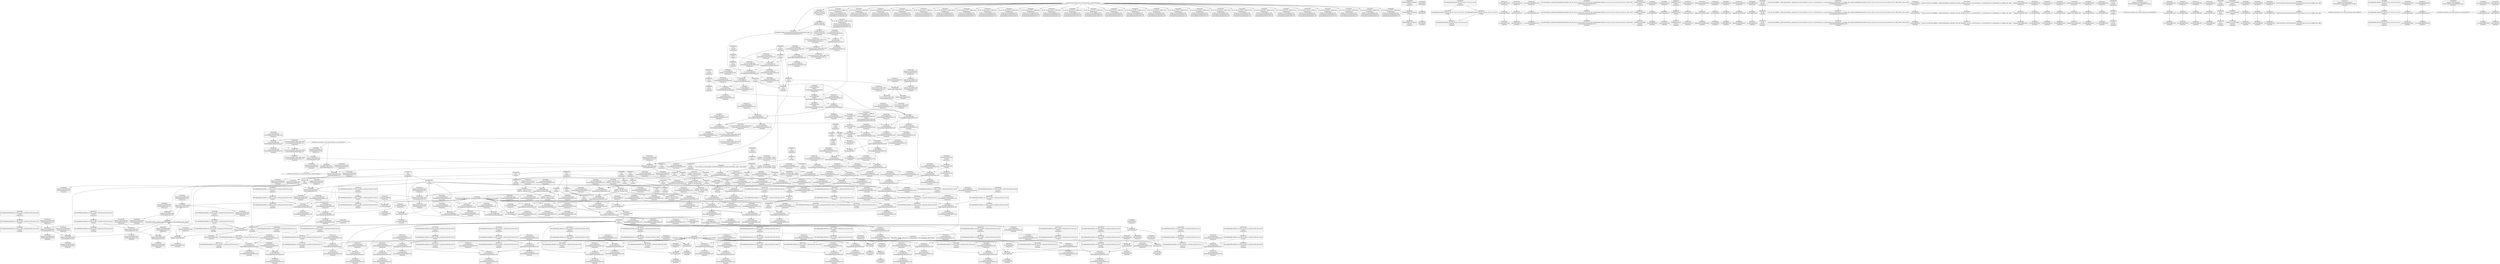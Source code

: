 digraph {
	CE0x493b4e0 [shape=record,shape=Mrecord,label="{CE0x493b4e0|i32_0|*Constant*}"]
	CE0x48ebaa0 [shape=record,shape=Mrecord,label="{CE0x48ebaa0|GLOBAL:lockdep_rcu_suspicious|*Constant*}"]
	CE0x490f220 [shape=record,shape=Mrecord,label="{CE0x490f220|44:_i32,_48:_i16,_128:_i8*,_:_CMRE_8,16_|*MultipleSource*|Function::aa_cred_profile&Arg::cred::|security/apparmor/include/context.h,99|security/apparmor/include/context.h,138}"]
	CE0x48e2f30 [shape=record,shape=Mrecord,label="{CE0x48e2f30|aa_cred_profile:cred|Function::aa_cred_profile&Arg::cred::|*SummSink*}"]
	CE0x48ce250 [shape=record,shape=Mrecord,label="{CE0x48ce250|i64*_getelementptr_inbounds_(_16_x_i64_,_16_x_i64_*___llvm_gcov_ctr46,_i64_0,_i64_0)|*Constant*|*SummSink*}"]
	CE0x48f61d0 [shape=record,shape=Mrecord,label="{CE0x48f61d0|__aa_current_profile:tmp13|security/apparmor/include/context.h,138|*SummSource*}"]
	CE0x48e38c0 [shape=record,shape=Mrecord,label="{CE0x48e38c0|get_current:bb}"]
	CE0x48e78f0 [shape=record,shape=Mrecord,label="{CE0x48e78f0|i64_1|*Constant*}"]
	CE0x4912370 [shape=record,shape=Mrecord,label="{CE0x4912370|i64*_getelementptr_inbounds_(_16_x_i64_,_16_x_i64_*___llvm_gcov_ctr46,_i64_0,_i64_15)|*Constant*|*SummSink*}"]
	CE0x48f0d20 [shape=record,shape=Mrecord,label="{CE0x48f0d20|aa_cred_profile:tmp15|security/apparmor/include/context.h,100|*SummSource*}"]
	CE0x4912820 [shape=record,shape=Mrecord,label="{CE0x4912820|aa_cred_profile:tmp32|security/apparmor/include/context.h,101|*SummSink*}"]
	CE0x48c5ff0 [shape=record,shape=Mrecord,label="{CE0x48c5ff0|i64*_getelementptr_inbounds_(_5_x_i64_,_5_x_i64_*___llvm_gcov_ctr105,_i64_0,_i64_0)|*Constant*|*SummSource*}"]
	CE0x4928290 [shape=record,shape=Mrecord,label="{CE0x4928290|i8*_getelementptr_inbounds_(_36_x_i8_,_36_x_i8_*_.str12,_i32_0,_i32_0)|*Constant*}"]
	CE0x48c7ff0 [shape=record,shape=Mrecord,label="{CE0x48c7ff0|apparmor_task_setrlimit:tmp}"]
	CE0x4912030 [shape=record,shape=Mrecord,label="{CE0x4912030|i64*_getelementptr_inbounds_(_16_x_i64_,_16_x_i64_*___llvm_gcov_ctr46,_i64_0,_i64_15)|*Constant*|*SummSource*}"]
	CE0x490ae00 [shape=record,shape=Mrecord,label="{CE0x490ae00|%struct.aa_task_cxt*_null|*Constant*}"]
	CE0x4922f60 [shape=record,shape=Mrecord,label="{CE0x4922f60|GLOBAL:llvm.expect.i64|*Constant*}"]
	CE0x4938e20 [shape=record,shape=Mrecord,label="{CE0x4938e20|aa_cred_profile:tmp9|security/apparmor/include/context.h,100|*SummSink*}"]
	CE0x49223c0 [shape=record,shape=Mrecord,label="{CE0x49223c0|aa_cred_profile:tmp7|security/apparmor/include/context.h,100|*SummSink*}"]
	CE0x491c6e0 [shape=record,shape=Mrecord,label="{CE0x491c6e0|aa_cred_profile:do.cond}"]
	CE0x48d0930 [shape=record,shape=Mrecord,label="{CE0x48d0930|apparmor_task_setrlimit:tmp10|security/apparmor/lsm.c,615}"]
	CE0x4923690 [shape=record,shape=Mrecord,label="{CE0x4923690|aa_cred_profile:expval|security/apparmor/include/context.h,100|*SummSource*}"]
	CE0x48ce000 [shape=record,shape=Mrecord,label="{CE0x48ce000|COLLAPSED:_CRE:_elem_0::|security/apparmor/lsm.c,612}"]
	CE0x48f6db0 [shape=record,shape=Mrecord,label="{CE0x48f6db0|i1_true|*Constant*|*SummSource*}"]
	CE0x491d760 [shape=record,shape=Mrecord,label="{CE0x491d760|_call_void_mcount()_#2|*SummSource*}"]
	CE0x48e2130 [shape=record,shape=Mrecord,label="{CE0x48e2130|__aa_current_profile:call4|security/apparmor/include/context.h,138|*SummSink*}"]
	CE0x48cc9c0 [shape=record,shape=Mrecord,label="{CE0x48cc9c0|apparmor_task_setrlimit:tmp2|security/apparmor/lsm.c,612|*SummSink*}"]
	CE0x48ec370 [shape=record,shape=Mrecord,label="{CE0x48ec370|__aa_current_profile:land.lhs.true2}"]
	CE0x4924300 [shape=record,shape=Mrecord,label="{CE0x4924300|i64_6|*Constant*|*SummSink*}"]
	CE0x48f7e30 [shape=record,shape=Mrecord,label="{CE0x48f7e30|44:_i32,_48:_i16,_128:_i8*,_:_CMRE_128,136_|*MultipleSource*|Function::aa_cred_profile&Arg::cred::|security/apparmor/include/context.h,99|security/apparmor/include/context.h,138}"]
	CE0x48f14c0 [shape=record,shape=Mrecord,label="{CE0x48f14c0|aa_cred_profile:tmp16|security/apparmor/include/context.h,100|*SummSink*}"]
	CE0x48e5a90 [shape=record,shape=Mrecord,label="{CE0x48e5a90|__aa_current_profile:tmp10|security/apparmor/include/context.h,138|*SummSink*}"]
	CE0x492ba00 [shape=record,shape=Mrecord,label="{CE0x492ba00|aa_cred_profile:tmp6|security/apparmor/include/context.h,100|*SummSource*}"]
	CE0x492ab10 [shape=record,shape=Mrecord,label="{CE0x492ab10|aa_cred_profile:tmp20|security/apparmor/include/context.h,100|*SummSink*}"]
	CE0x48eb5b0 [shape=record,shape=Mrecord,label="{CE0x48eb5b0|_call_void_lockdep_rcu_suspicious(i8*_getelementptr_inbounds_(_36_x_i8_,_36_x_i8_*_.str12,_i32_0,_i32_0),_i32_138,_i8*_getelementptr_inbounds_(_45_x_i8_,_45_x_i8_*_.str14,_i32_0,_i32_0))_#7,_!dbg_!15483|security/apparmor/include/context.h,138|*SummSource*}"]
	CE0x490ebf0 [shape=record,shape=Mrecord,label="{CE0x490ebf0|aa_cred_profile:conv|security/apparmor/include/context.h,100|*SummSink*}"]
	CE0x4923930 [shape=record,shape=Mrecord,label="{CE0x4923930|aa_cred_profile:tobool4|security/apparmor/include/context.h,100|*SummSource*}"]
	CE0x48e1a00 [shape=record,shape=Mrecord,label="{CE0x48e1a00|_ret_%struct.task_struct*_%tmp4,_!dbg_!15471|./arch/x86/include/asm/current.h,14|*SummSource*}"]
	CE0x48ce340 [shape=record,shape=Mrecord,label="{CE0x48ce340|aa_cred_profile:tmp}"]
	CE0x48ca630 [shape=record,shape=Mrecord,label="{CE0x48ca630|__aa_current_profile:land.lhs.true2|*SummSink*}"]
	CE0x48d17b0 [shape=record,shape=Mrecord,label="{CE0x48d17b0|__aa_current_profile:tobool1|security/apparmor/include/context.h,138|*SummSink*}"]
	CE0x48fd6f0 [shape=record,shape=Mrecord,label="{CE0x48fd6f0|i1_true|*Constant*}"]
	CE0x48e2370 [shape=record,shape=Mrecord,label="{CE0x48e2370|GLOBAL:aa_cred_profile|*Constant*}"]
	CE0x48e7760 [shape=record,shape=Mrecord,label="{CE0x48e7760|__aa_current_profile:tmp|*SummSource*}"]
	CE0x492b130 [shape=record,shape=Mrecord,label="{CE0x492b130|aa_cred_profile:tmp21|security/apparmor/include/context.h,100|*SummSink*}"]
	CE0x49369c0 [shape=record,shape=Mrecord,label="{CE0x49369c0|44:_i32,_48:_i16,_128:_i8*,_:_CMRE_80,88_|*MultipleSource*|Function::aa_cred_profile&Arg::cred::|security/apparmor/include/context.h,99|security/apparmor/include/context.h,138}"]
	CE0x48ff280 [shape=record,shape=Mrecord,label="{CE0x48ff280|__aa_current_profile:tmp9|security/apparmor/include/context.h,138}"]
	CE0x4921f90 [shape=record,shape=Mrecord,label="{CE0x4921f90|aa_cred_profile:tobool|security/apparmor/include/context.h,100}"]
	CE0x48e7680 [shape=record,shape=Mrecord,label="{CE0x48e7680|__aa_current_profile:tmp}"]
	CE0x4939680 [shape=record,shape=Mrecord,label="{CE0x4939680|i64*_getelementptr_inbounds_(_16_x_i64_,_16_x_i64_*___llvm_gcov_ctr46,_i64_0,_i64_4)|*Constant*|*SummSink*}"]
	CE0x48dca00 [shape=record,shape=Mrecord,label="{CE0x48dca00|aa_cred_profile:if.then|*SummSource*}"]
	CE0x48e2930 [shape=record,shape=Mrecord,label="{CE0x48e2930|GLOBAL:aa_cred_profile|*Constant*|*SummSink*}"]
	CE0x48d1070 [shape=record,shape=Mrecord,label="{CE0x48d1070|__aa_current_profile:tmp8|security/apparmor/include/context.h,138|*SummSource*}"]
	CE0x48ca990 [shape=record,shape=Mrecord,label="{CE0x48ca990|_call_void_mcount()_#2|*SummSink*}"]
	CE0x48f9c90 [shape=record,shape=Mrecord,label="{CE0x48f9c90|aa_cred_profile:tmp1|*SummSource*}"]
	CE0x48f9680 [shape=record,shape=Mrecord,label="{CE0x48f9680|__aa_current_profile:tmp3|*SummSource*}"]
	CE0x48e39e0 [shape=record,shape=Mrecord,label="{CE0x48e39e0|get_current:bb|*SummSource*}"]
	CE0x48f07a0 [shape=record,shape=Mrecord,label="{CE0x48f07a0|__aa_current_profile:tmp20|security/apparmor/include/context.h,138}"]
	CE0x48d49b0 [shape=record,shape=Mrecord,label="{CE0x48d49b0|i32_11|*Constant*|*SummSource*}"]
	CE0x48cc6d0 [shape=record,shape=Mrecord,label="{CE0x48cc6d0|apparmor_task_setrlimit:tmp7|security/apparmor/lsm.c,613|*SummSink*}"]
	CE0x48e3040 [shape=record,shape=Mrecord,label="{CE0x48e3040|_ret_%struct.aa_profile*_%tmp34,_!dbg_!15510|security/apparmor/include/context.h,101|*SummSource*}"]
	CE0x48da330 [shape=record,shape=Mrecord,label="{CE0x48da330|__aa_current_profile:tobool|security/apparmor/include/context.h,138|*SummSource*}"]
	CE0x48cb5e0 [shape=record,shape=Mrecord,label="{CE0x48cb5e0|__aa_current_profile:land.lhs.true2|*SummSource*}"]
	CE0x48f2070 [shape=record,shape=Mrecord,label="{CE0x48f2070|GLOBAL:get_current|*Constant*|*SummSink*}"]
	CE0x48dc100 [shape=record,shape=Mrecord,label="{CE0x48dc100|_call_void_mcount()_#2}"]
	CE0x48e9740 [shape=record,shape=Mrecord,label="{CE0x48e9740|i64*_getelementptr_inbounds_(_16_x_i64_,_16_x_i64_*___llvm_gcov_ctr46,_i64_0,_i64_0)|*Constant*|*SummSource*}"]
	CE0x48dc7f0 [shape=record,shape=Mrecord,label="{CE0x48dc7f0|__aa_current_profile:call|security/apparmor/include/context.h,138|*SummSource*}"]
	CE0x48c48f0 [shape=record,shape=Mrecord,label="{CE0x48c48f0|apparmor_task_setrlimit:if.then|*SummSink*}"]
	CE0x491dc80 [shape=record,shape=Mrecord,label="{CE0x491dc80|aa_cred_profile:bb|*SummSink*}"]
	CE0x48cc290 [shape=record,shape=Mrecord,label="{CE0x48cc290|apparmor_task_setrlimit:call1|security/apparmor/lsm.c,613|*SummSink*}"]
	CE0x4914660 [shape=record,shape=Mrecord,label="{CE0x4914660|i64*_getelementptr_inbounds_(_16_x_i64_,_16_x_i64_*___llvm_gcov_ctr46,_i64_0,_i64_10)|*Constant*|*SummSink*}"]
	CE0x48d1190 [shape=record,shape=Mrecord,label="{CE0x48d1190|__aa_current_profile:tobool1|security/apparmor/include/context.h,138}"]
	CE0x4926750 [shape=record,shape=Mrecord,label="{CE0x4926750|aa_cred_profile:tmp17|security/apparmor/include/context.h,100|*SummSource*}"]
	CE0x48f9180 [shape=record,shape=Mrecord,label="{CE0x48f9180|__aa_current_profile:tmp2|*SummSource*}"]
	CE0x4917790 [shape=record,shape=Mrecord,label="{CE0x4917790|aa_cred_profile:tmp29|security/apparmor/include/context.h,100|*SummSource*}"]
	CE0x4939e00 [shape=record,shape=Mrecord,label="{CE0x4939e00|i64*_getelementptr_inbounds_(_16_x_i64_,_16_x_i64_*___llvm_gcov_ctr46,_i64_0,_i64_14)|*Constant*|*SummSource*}"]
	CE0x492bf60 [shape=record,shape=Mrecord,label="{CE0x492bf60|aa_cred_profile:tobool|security/apparmor/include/context.h,100|*SummSource*}"]
	CE0x48f3730 [shape=record,shape=Mrecord,label="{CE0x48f3730|i64*_getelementptr_inbounds_(_11_x_i64_,_11_x_i64_*___llvm_gcov_ctr58,_i64_0,_i64_10)|*Constant*|*SummSource*}"]
	CE0x48fd340 [shape=record,shape=Mrecord,label="{CE0x48fd340|%struct.aa_profile*_null|*Constant*|*SummSink*}"]
	CE0x48e07c0 [shape=record,shape=Mrecord,label="{CE0x48e07c0|apparmor_task_setrlimit:tmp4|security/apparmor/lsm.c,612|*SummSink*}"]
	CE0x48fb910 [shape=record,shape=Mrecord,label="{CE0x48fb910|aa_cred_profile:lor.rhs|*SummSource*}"]
	CE0x48c9920 [shape=record,shape=Mrecord,label="{CE0x48c9920|i64_3|*Constant*}"]
	CE0x48d0e90 [shape=record,shape=Mrecord,label="{CE0x48d0e90|__aa_current_profile:tmp8|security/apparmor/include/context.h,138}"]
	CE0x48e2cf0 [shape=record,shape=Mrecord,label="{CE0x48e2cf0|aa_cred_profile:cred|Function::aa_cred_profile&Arg::cred::|*SummSource*}"]
	CE0x4917290 [shape=record,shape=Mrecord,label="{CE0x4917290|aa_cred_profile:tmp28|security/apparmor/include/context.h,100|*SummSink*}"]
	CE0x4912e40 [shape=record,shape=Mrecord,label="{CE0x4912e40|aa_cred_profile:tmp33|security/apparmor/include/context.h,101|*SummSource*}"]
	CE0x490caa0 [shape=record,shape=Mrecord,label="{CE0x490caa0|44:_i32,_48:_i16,_128:_i8*,_:_CMRE_160,168_|*MultipleSource*|Function::aa_cred_profile&Arg::cred::|security/apparmor/include/context.h,99|security/apparmor/include/context.h,138}"]
	CE0x48f19a0 [shape=record,shape=Mrecord,label="{CE0x48f19a0|__aa_current_profile:call3|security/apparmor/include/context.h,138|*SummSink*}"]
	CE0x4929ab0 [shape=record,shape=Mrecord,label="{CE0x4929ab0|aa_cred_profile:tmp19|security/apparmor/include/context.h,100}"]
	CE0x48ccd70 [shape=record,shape=Mrecord,label="{CE0x48ccd70|apparmor_task_setrlimit:bb|*SummSource*}"]
	CE0x48ed730 [shape=record,shape=Mrecord,label="{CE0x48ed730|GLOBAL:__aa_current_profile.__warned|Global_var:__aa_current_profile.__warned|*SummSink*}"]
	CE0x4926de0 [shape=record,shape=Mrecord,label="{CE0x4926de0|i64*_getelementptr_inbounds_(_16_x_i64_,_16_x_i64_*___llvm_gcov_ctr46,_i64_0,_i64_7)|*Constant*|*SummSource*}"]
	CE0x48f3390 [shape=record,shape=Mrecord,label="{CE0x48f3390|i64*_getelementptr_inbounds_(_11_x_i64_,_11_x_i64_*___llvm_gcov_ctr58,_i64_0,_i64_10)|*Constant*}"]
	CE0x492df10 [shape=record,shape=Mrecord,label="{CE0x492df10|GLOBAL:__llvm_gcov_ctr46|Global_var:__llvm_gcov_ctr46|*SummSource*}"]
	CE0x48dcea0 [shape=record,shape=Mrecord,label="{CE0x48dcea0|apparmor_task_setrlimit:cmp|security/apparmor/lsm.c,612}"]
	CE0x48e3970 [shape=record,shape=Mrecord,label="{CE0x48e3970|get_current:bb|*SummSink*}"]
	CE0x4911b00 [shape=record,shape=Mrecord,label="{CE0x4911b00|aa_cred_profile:tmp31|security/apparmor/include/context.h,100|*SummSink*}"]
	CE0x490d570 [shape=record,shape=Mrecord,label="{CE0x490d570|aa_cred_profile:do.end}"]
	CE0x48fe6b0 [shape=record,shape=Mrecord,label="{CE0x48fe6b0|__aa_current_profile:tmp10|security/apparmor/include/context.h,138}"]
	CE0x48c6870 [shape=record,shape=Mrecord,label="{CE0x48c6870|i32_138|*Constant*|*SummSink*}"]
	CE0x4927570 [shape=record,shape=Mrecord,label="{CE0x4927570|_call_void_asm_sideeffect_1:_09ud2_0A.pushsection___bug_table,_22a_22_0A2:_09.long_1b_-_2b,_$_0:c_-_2b_0A_09.word_$_1:c_,_0_0A_09.org_2b+$_2:c_0A.popsection_,_i,i,i,_dirflag_,_fpsr_,_flags_(i8*_getelementptr_inbounds_(_36_x_i8_,_36_x_i8_*_.str12,_i32_0,_i32_0),_i32_100,_i64_12)_#2,_!dbg_!15490,_!srcloc_!15493|security/apparmor/include/context.h,100}"]
	CE0x48e9f30 [shape=record,shape=Mrecord,label="{CE0x48e9f30|i64*_getelementptr_inbounds_(_11_x_i64_,_11_x_i64_*___llvm_gcov_ctr58,_i64_0,_i64_1)|*Constant*|*SummSource*}"]
	CE0x4910520 [shape=record,shape=Mrecord,label="{CE0x4910520|i64*_getelementptr_inbounds_(_2_x_i64_,_2_x_i64_*___llvm_gcov_ctr112,_i64_0,_i64_1)|*Constant*|*SummSource*}"]
	CE0x48c6eb0 [shape=record,shape=Mrecord,label="{CE0x48c6eb0|apparmor_task_setrlimit:cmp|security/apparmor/lsm.c,612|*SummSink*}"]
	CE0x48ff490 [shape=record,shape=Mrecord,label="{CE0x48ff490|__aa_current_profile:tmp9|security/apparmor/include/context.h,138|*SummSink*}"]
	CE0x48e2b20 [shape=record,shape=Mrecord,label="{CE0x48e2b20|aa_cred_profile:entry|*SummSink*}"]
	CE0x492dd90 [shape=record,shape=Mrecord,label="{CE0x492dd90|GLOBAL:__llvm_gcov_ctr46|Global_var:__llvm_gcov_ctr46}"]
	CE0x493bc50 [shape=record,shape=Mrecord,label="{CE0x493bc50|44:_i32,_48:_i16,_128:_i8*,_:_CMRE_96,104_|*MultipleSource*|Function::aa_cred_profile&Arg::cred::|security/apparmor/include/context.h,99|security/apparmor/include/context.h,138}"]
	CE0x4938010 [shape=record,shape=Mrecord,label="{CE0x4938010|aa_cred_profile:tmp12|security/apparmor/include/context.h,100|*SummSink*}"]
	CE0x48cad40 [shape=record,shape=Mrecord,label="{CE0x48cad40|get_current:tmp1|*SummSource*}"]
	CE0x49244c0 [shape=record,shape=Mrecord,label="{CE0x49244c0|aa_cred_profile:tmp15|security/apparmor/include/context.h,100}"]
	CE0x4929df0 [shape=record,shape=Mrecord,label="{CE0x4929df0|aa_cred_profile:tmp19|security/apparmor/include/context.h,100|*SummSink*}"]
	CE0x48fe090 [shape=record,shape=Mrecord,label="{CE0x48fe090|aa_cred_profile:tmp13|*SummSource*}"]
	CE0x4927c20 [shape=record,shape=Mrecord,label="{CE0x4927c20|void_(i8*,_i32,_i64)*_asm_sideeffect_1:_09ud2_0A.pushsection___bug_table,_22a_22_0A2:_09.long_1b_-_2b,_$_0:c_-_2b_0A_09.word_$_1:c_,_0_0A_09.org_2b+$_2:c_0A.popsection_,_i,i,i,_dirflag_,_fpsr_,_flags_|*SummSink*}"]
	CE0x4913630 [shape=record,shape=Mrecord,label="{CE0x4913630|aa_cred_profile:tmp22|security/apparmor/include/context.h,100}"]
	CE0x48c4c20 [shape=record,shape=Mrecord,label="{CE0x48c4c20|apparmor_task_setrlimit:if.end}"]
	CE0x4910c10 [shape=record,shape=Mrecord,label="{CE0x4910c10|get_current:tmp2}"]
	CE0x4916570 [shape=record,shape=Mrecord,label="{CE0x4916570|aa_cred_profile:tmp27|security/apparmor/include/context.h,100|*SummSink*}"]
	CE0x48e5930 [shape=record,shape=Mrecord,label="{CE0x48e5930|__aa_current_profile:tmp10|security/apparmor/include/context.h,138|*SummSource*}"]
	CE0x4935520 [shape=record,shape=Mrecord,label="{CE0x4935520|aa_cred_profile:do.body}"]
	CE0x48dc040 [shape=record,shape=Mrecord,label="{CE0x48dc040|get_current:tmp3|*SummSink*}"]
	CE0x48f86c0 [shape=record,shape=Mrecord,label="{CE0x48f86c0|GLOBAL:current_task|Global_var:current_task}"]
	CE0x48ea7b0 [shape=record,shape=Mrecord,label="{CE0x48ea7b0|__aa_current_profile:tmp16|security/apparmor/include/context.h,138|*SummSource*}"]
	CE0x48fc870 [shape=record,shape=Mrecord,label="{CE0x48fc870|aa_cred_profile:tmp4|*LoadInst*|security/apparmor/include/context.h,99}"]
	CE0x4914320 [shape=record,shape=Mrecord,label="{CE0x4914320|i64*_getelementptr_inbounds_(_16_x_i64_,_16_x_i64_*___llvm_gcov_ctr46,_i64_0,_i64_10)|*Constant*|*SummSource*}"]
	CE0x490af30 [shape=record,shape=Mrecord,label="{CE0x490af30|%struct.aa_task_cxt*_null|*Constant*|*SummSource*}"]
	CE0x48d6e90 [shape=record,shape=Mrecord,label="{CE0x48d6e90|i32_0|*Constant*|*SummSource*}"]
	CE0x48f6a10 [shape=record,shape=Mrecord,label="{CE0x48f6a10|i1_true|*Constant*}"]
	CE0x48fb330 [shape=record,shape=Mrecord,label="{CE0x48fb330|aa_cred_profile:lor.rhs}"]
	CE0x48c6fe0 [shape=record,shape=Mrecord,label="{CE0x48c6fe0|_call_void_mcount()_#2}"]
	CE0x48eeb90 [shape=record,shape=Mrecord,label="{CE0x48eeb90|i8*_getelementptr_inbounds_(_36_x_i8_,_36_x_i8_*_.str12,_i32_0,_i32_0)|*Constant*|*SummSource*}"]
	CE0x491cdc0 [shape=record,shape=Mrecord,label="{CE0x491cdc0|aa_cred_profile:tmp3|*SummSource*}"]
	CE0x48fdea0 [shape=record,shape=Mrecord,label="{CE0x48fdea0|aa_cred_profile:lnot|security/apparmor/include/context.h,100|*SummSink*}"]
	CE0x48f5160 [shape=record,shape=Mrecord,label="{CE0x48f5160|aa_cred_profile:do.end10|*SummSource*}"]
	CE0x5489ed0 [shape=record,shape=Mrecord,label="{CE0x5489ed0|_ret_%struct.aa_profile*_%call4,_!dbg_!15494|security/apparmor/include/context.h,138|*SummSource*}"]
	CE0x4914aa0 [shape=record,shape=Mrecord,label="{CE0x4914aa0|aa_cred_profile:tmp24|security/apparmor/include/context.h,100|*SummSource*}"]
	CE0x48d16e0 [shape=record,shape=Mrecord,label="{CE0x48d16e0|__aa_current_profile:tobool1|security/apparmor/include/context.h,138|*SummSource*}"]
	CE0x4915f20 [shape=record,shape=Mrecord,label="{CE0x4915f20|aa_cred_profile:tmp26|security/apparmor/include/context.h,100|*SummSink*}"]
	CE0x48d48d0 [shape=record,shape=Mrecord,label="{CE0x48d48d0|i32_11|*Constant*}"]
	CE0x48c8b00 [shape=record,shape=Mrecord,label="{CE0x48c8b00|COLLAPSED:_GCMRE___llvm_gcov_ctr105_internal_global_5_x_i64_zeroinitializer:_elem_0:default:}"]
	CE0x48c3700 [shape=record,shape=Mrecord,label="{CE0x48c3700|apparmor_task_setrlimit:entry|*SummSink*}"]
	CE0x48e4100 [shape=record,shape=Mrecord,label="{CE0x48e4100|i32_78|*Constant*}"]
	CE0x490e510 [shape=record,shape=Mrecord,label="{CE0x490e510|aa_cred_profile:lnot.ext|security/apparmor/include/context.h,100|*SummSource*}"]
	CE0x48ed070 [shape=record,shape=Mrecord,label="{CE0x48ed070|__aa_current_profile:tmp7|security/apparmor/include/context.h,138|*SummSink*}"]
	CE0x492d7a0 [shape=record,shape=Mrecord,label="{CE0x492d7a0|_call_void_mcount()_#2}"]
	CE0x491cfa0 [shape=record,shape=Mrecord,label="{CE0x491cfa0|aa_cred_profile:bb}"]
	CE0x48d3a40 [shape=record,shape=Mrecord,label="{CE0x48d3a40|apparmor_task_setrlimit:tmp6|security/apparmor/lsm.c,612|*SummSink*}"]
	CE0x48ffc90 [shape=record,shape=Mrecord,label="{CE0x48ffc90|aa_cred_profile:tmp34|security/apparmor/include/context.h,101|*SummSink*}"]
	CE0x48fe530 [shape=record,shape=Mrecord,label="{CE0x48fe530|i64_5|*Constant*|*SummSink*}"]
	CE0x492aa30 [shape=record,shape=Mrecord,label="{CE0x492aa30|aa_cred_profile:tmp20|security/apparmor/include/context.h,100}"]
	CE0x48f4e40 [shape=record,shape=Mrecord,label="{CE0x48f4e40|aa_cred_profile:do.body5|*SummSource*}"]
	CE0x48fe8a0 [shape=record,shape=Mrecord,label="{CE0x48fe8a0|i64_4|*Constant*|*SummSource*}"]
	CE0x48e9970 [shape=record,shape=Mrecord,label="{CE0x48e9970|__aa_current_profile:tmp1|*SummSource*}"]
	CE0x48ea0e0 [shape=record,shape=Mrecord,label="{CE0x48ea0e0|i64*_getelementptr_inbounds_(_11_x_i64_,_11_x_i64_*___llvm_gcov_ctr58,_i64_0,_i64_1)|*Constant*|*SummSink*}"]
	CE0x490da90 [shape=record,shape=Mrecord,label="{CE0x490da90|aa_cred_profile:lnot2|security/apparmor/include/context.h,100|*SummSource*}"]
	CE0x4911360 [shape=record,shape=Mrecord,label="{CE0x4911360|i64*_getelementptr_inbounds_(_16_x_i64_,_16_x_i64_*___llvm_gcov_ctr46,_i64_0,_i64_9)|*Constant*|*SummSource*}"]
	CE0x49171b0 [shape=record,shape=Mrecord,label="{CE0x49171b0|aa_cred_profile:tmp28|security/apparmor/include/context.h,100}"]
	CE0x48f5420 [shape=record,shape=Mrecord,label="{CE0x48f5420|__aa_current_profile:tmp20|security/apparmor/include/context.h,138|*SummSink*}"]
	CE0x48c9af0 [shape=record,shape=Mrecord,label="{CE0x48c9af0|apparmor_task_setrlimit:tmp5|security/apparmor/lsm.c,612|*SummSource*}"]
	CE0x490e850 [shape=record,shape=Mrecord,label="{CE0x490e850|aa_cred_profile:conv|security/apparmor/include/context.h,100}"]
	CE0x48e9290 [shape=record,shape=Mrecord,label="{CE0x48e9290|i64*_getelementptr_inbounds_(_2_x_i64_,_2_x_i64_*___llvm_gcov_ctr112,_i64_0,_i64_1)|*Constant*|*SummSink*}"]
	CE0x48c3d60 [shape=record,shape=Mrecord,label="{CE0x48c3d60|apparmor_task_setrlimit:if.end|*SummSink*}"]
	CE0x48e6620 [shape=record,shape=Mrecord,label="{CE0x48e6620|__aa_current_profile:tmp12|security/apparmor/include/context.h,138|*SummSink*}"]
	CE0x49237d0 [shape=record,shape=Mrecord,label="{CE0x49237d0|aa_cred_profile:tobool4|security/apparmor/include/context.h,100}"]
	CE0x48f88e0 [shape=record,shape=Mrecord,label="{CE0x48f88e0|GLOBAL:current_task|Global_var:current_task|*SummSource*}"]
	CE0x49175a0 [shape=record,shape=Mrecord,label="{CE0x49175a0|aa_cred_profile:tmp29|security/apparmor/include/context.h,100}"]
	CE0x48f3a50 [shape=record,shape=Mrecord,label="{CE0x48f3a50|i64*_getelementptr_inbounds_(_11_x_i64_,_11_x_i64_*___llvm_gcov_ctr58,_i64_0,_i64_10)|*Constant*|*SummSink*}"]
	CE0x48e4610 [shape=record,shape=Mrecord,label="{CE0x48e4610|__aa_current_profile:cred|security/apparmor/include/context.h,138|*SummSink*}"]
	CE0x48ca820 [shape=record,shape=Mrecord,label="{CE0x48ca820|__aa_current_profile:if.then}"]
	CE0x48ee4e0 [shape=record,shape=Mrecord,label="{CE0x48ee4e0|aa_cred_profile:if.then}"]
	CE0x48e4bb0 [shape=record,shape=Mrecord,label="{CE0x48e4bb0|__aa_current_profile:tmp21|security/apparmor/include/context.h,138|*SummSource*}"]
	CE0x48c8060 [shape=record,shape=Mrecord,label="{CE0x48c8060|apparmor_task_setrlimit:tmp|*SummSource*}"]
	CE0x48eecc0 [shape=record,shape=Mrecord,label="{CE0x48eecc0|i8*_getelementptr_inbounds_(_36_x_i8_,_36_x_i8_*_.str12,_i32_0,_i32_0)|*Constant*|*SummSink*}"]
	CE0x4923760 [shape=record,shape=Mrecord,label="{CE0x4923760|aa_cred_profile:expval|security/apparmor/include/context.h,100|*SummSink*}"]
	CE0x48ee630 [shape=record,shape=Mrecord,label="{CE0x48ee630|GLOBAL:lockdep_rcu_suspicious|*Constant*|*SummSource*}"]
	CE0x48c8500 [shape=record,shape=Mrecord,label="{CE0x48c8500|apparmor_task_setrlimit:tmp8|security/apparmor/lsm.c,613|*SummSource*}"]
	CE0x48ea550 [shape=record,shape=Mrecord,label="{CE0x48ea550|__aa_current_profile:tmp16|security/apparmor/include/context.h,138}"]
	CE0x4929310 [shape=record,shape=Mrecord,label="{CE0x4929310|i32_100|*Constant*|*SummSink*}"]
	CE0x4909a40 [shape=record,shape=Mrecord,label="{CE0x4909a40|apparmor_task_setrlimit:resource|Function::apparmor_task_setrlimit&Arg::resource::|*SummSink*}"]
	CE0x48e67e0 [shape=record,shape=Mrecord,label="{CE0x48e67e0|i64*_getelementptr_inbounds_(_11_x_i64_,_11_x_i64_*___llvm_gcov_ctr58,_i64_0,_i64_6)|*Constant*}"]
	CE0x4929820 [shape=record,shape=Mrecord,label="{CE0x4929820|aa_cred_profile:tmp18|security/apparmor/include/context.h,100|*SummSink*}"]
	CE0x48e7200 [shape=record,shape=Mrecord,label="{CE0x48e7200|_call_void_mcount()_#2|*SummSink*}"]
	CE0x4937dd0 [shape=record,shape=Mrecord,label="{CE0x4937dd0|aa_cred_profile:tmp12|security/apparmor/include/context.h,100|*SummSource*}"]
	CE0x48e7860 [shape=record,shape=Mrecord,label="{CE0x48e7860|__aa_current_profile:tmp|*SummSink*}"]
	CE0x48f81d0 [shape=record,shape=Mrecord,label="{CE0x48f81d0|__aa_current_profile:do.end|*SummSink*}"]
	CE0x48e76f0 [shape=record,shape=Mrecord,label="{CE0x48e76f0|COLLAPSED:_GCMRE___llvm_gcov_ctr58_internal_global_11_x_i64_zeroinitializer:_elem_0:default:}"]
	CE0x48e9e10 [shape=record,shape=Mrecord,label="{CE0x48e9e10|__aa_current_profile:tmp1|*SummSink*}"]
	CE0x48fdd00 [shape=record,shape=Mrecord,label="{CE0x48fdd00|aa_cred_profile:tmp13}"]
	CE0x4936540 [shape=record,shape=Mrecord,label="{CE0x4936540|44:_i32,_48:_i16,_128:_i8*,_:_CMRE_64,72_|*MultipleSource*|Function::aa_cred_profile&Arg::cred::|security/apparmor/include/context.h,99|security/apparmor/include/context.h,138}"]
	CE0x4935650 [shape=record,shape=Mrecord,label="{CE0x4935650|aa_cred_profile:do.body|*SummSource*}"]
	CE0x4939000 [shape=record,shape=Mrecord,label="{CE0x4939000|i64*_getelementptr_inbounds_(_16_x_i64_,_16_x_i64_*___llvm_gcov_ctr46,_i64_0,_i64_4)|*Constant*}"]
	CE0x492c190 [shape=record,shape=Mrecord,label="{CE0x492c190|aa_cred_profile:do.end8}"]
	CE0x4928d30 [shape=record,shape=Mrecord,label="{CE0x4928d30|i64*_getelementptr_inbounds_(_16_x_i64_,_16_x_i64_*___llvm_gcov_ctr46,_i64_0,_i64_9)|*Constant*|*SummSink*}"]
	CE0x48fda00 [shape=record,shape=Mrecord,label="{CE0x48fda00|aa_cred_profile:lnot|security/apparmor/include/context.h,100}"]
	CE0x48ffb30 [shape=record,shape=Mrecord,label="{CE0x48ffb30|aa_cred_profile:tmp34|security/apparmor/include/context.h,101|*SummSource*}"]
	CE0x492aaa0 [shape=record,shape=Mrecord,label="{CE0x492aaa0|aa_cred_profile:tmp20|security/apparmor/include/context.h,100|*SummSource*}"]
	CE0x48d9d50 [shape=record,shape=Mrecord,label="{CE0x48d9d50|i32_0|*Constant*}"]
	CE0x48faec0 [shape=record,shape=Mrecord,label="{CE0x48faec0|__aa_current_profile:tmp5|security/apparmor/include/context.h,138|*SummSource*}"]
	CE0x48e72c0 [shape=record,shape=Mrecord,label="{CE0x48e72c0|get_current:tmp4|./arch/x86/include/asm/current.h,14}"]
	CE0x49112a0 [shape=record,shape=Mrecord,label="{CE0x49112a0|i64*_getelementptr_inbounds_(_16_x_i64_,_16_x_i64_*___llvm_gcov_ctr46,_i64_0,_i64_9)|*Constant*}"]
	CE0x48ca6a0 [shape=record,shape=Mrecord,label="{CE0x48ca6a0|__aa_current_profile:if.end}"]
	CE0x49102f0 [shape=record,shape=Mrecord,label="{CE0x49102f0|aa_cred_profile:profile|security/apparmor/include/context.h,100|*SummSource*}"]
	CE0x49133a0 [shape=record,shape=Mrecord,label="{CE0x49133a0|aa_cred_profile:profile11|security/apparmor/include/context.h,101}"]
	CE0x48facb0 [shape=record,shape=Mrecord,label="{CE0x48facb0|GLOBAL:__llvm_gcov_ctr58|Global_var:__llvm_gcov_ctr58|*SummSink*}"]
	CE0x48ee8b0 [shape=record,shape=Mrecord,label="{CE0x48ee8b0|GLOBAL:lockdep_rcu_suspicious|*Constant*|*SummSink*}"]
	CE0x48e1cb0 [shape=record,shape=Mrecord,label="{CE0x48e1cb0|_ret_%struct.task_struct*_%tmp4,_!dbg_!15471|./arch/x86/include/asm/current.h,14|*SummSink*}"]
	CE0x48d4310 [shape=record,shape=Mrecord,label="{CE0x48d4310|__aa_current_profile:entry|*SummSource*}"]
	CE0x48eae10 [shape=record,shape=Mrecord,label="{CE0x48eae10|i8_1|*Constant*|*SummSource*}"]
	CE0x48e0750 [shape=record,shape=Mrecord,label="{CE0x48e0750|apparmor_task_setrlimit:tmp4|security/apparmor/lsm.c,612|*SummSource*}"]
	CE0x48ec9b0 [shape=record,shape=Mrecord,label="{CE0x48ec9b0|__aa_current_profile:tmp6|security/apparmor/include/context.h,138|*SummSource*}"]
	CE0x490df40 [shape=record,shape=Mrecord,label="{CE0x490df40|aa_cred_profile:lnot3|security/apparmor/include/context.h,100|*SummSource*}"]
	CE0x48e2a90 [shape=record,shape=Mrecord,label="{CE0x48e2a90|aa_cred_profile:entry|*SummSource*}"]
	CE0x490b8f0 [shape=record,shape=Mrecord,label="{CE0x490b8f0|i64*_getelementptr_inbounds_(_16_x_i64_,_16_x_i64_*___llvm_gcov_ctr46,_i64_0,_i64_1)|*Constant*|*SummSource*}"]
	CE0x48d1200 [shape=record,shape=Mrecord,label="{CE0x48d1200|__aa_current_profile:tmp8|security/apparmor/include/context.h,138|*SummSink*}"]
	CE0x48ca710 [shape=record,shape=Mrecord,label="{CE0x48ca710|__aa_current_profile:if.end|*SummSource*}"]
	CE0x492d690 [shape=record,shape=Mrecord,label="{CE0x492d690|aa_cred_profile:tmp3|*SummSink*}"]
	CE0x48e5c50 [shape=record,shape=Mrecord,label="{CE0x48e5c50|__aa_current_profile:tmp11|security/apparmor/include/context.h,138}"]
	CE0x48f1640 [shape=record,shape=Mrecord,label="{CE0x48f1640|aa_cred_profile:tmp17|security/apparmor/include/context.h,100}"]
	CE0x493a510 [shape=record,shape=Mrecord,label="{CE0x493a510|aa_cred_profile:tmp30|security/apparmor/include/context.h,100}"]
	CE0x490dc00 [shape=record,shape=Mrecord,label="{CE0x490dc00|aa_cred_profile:lnot3|security/apparmor/include/context.h,100}"]
	CE0x49370b0 [shape=record,shape=Mrecord,label="{CE0x49370b0|0:_%struct.aa_profile*,_:_CMRE_0,8_|*MultipleSource*|security/apparmor/include/context.h,99|*LoadInst*|security/apparmor/include/context.h,99|security/apparmor/include/context.h,100}"]
	CE0x48cc400 [shape=record,shape=Mrecord,label="{CE0x48cc400|apparmor_task_setrlimit:error.0}"]
	CE0x492bef0 [shape=record,shape=Mrecord,label="{CE0x492bef0|i64_3|*Constant*}"]
	CE0x49188c0 [shape=record,shape=Mrecord,label="{CE0x49188c0|aa_cred_profile:tmp29|security/apparmor/include/context.h,100|*SummSink*}"]
	CE0x49117f0 [shape=record,shape=Mrecord,label="{CE0x49117f0|aa_cred_profile:tmp31|security/apparmor/include/context.h,100}"]
	CE0x4911020 [shape=record,shape=Mrecord,label="{CE0x4911020|i64_12|*Constant*|*SummSink*}"]
	CE0x493ac30 [shape=record,shape=Mrecord,label="{CE0x493ac30|i32_22|*Constant*|*SummSource*}"]
	CE0x4910f40 [shape=record,shape=Mrecord,label="{CE0x4910f40|i64_12|*Constant*}"]
	CE0x48c3ab0 [shape=record,shape=Mrecord,label="{CE0x48c3ab0|i64*_getelementptr_inbounds_(_5_x_i64_,_5_x_i64_*___llvm_gcov_ctr105,_i64_0,_i64_0)|*Constant*|*SummSink*}"]
	CE0x48dcf60 [shape=record,shape=Mrecord,label="{CE0x48dcf60|GLOBAL:__aa_current_profile|*Constant*}"]
	CE0x48fa5d0 [shape=record,shape=Mrecord,label="{CE0x48fa5d0|__aa_current_profile:tmp4|security/apparmor/include/context.h,138|*SummSource*}"]
	CE0x48cb280 [shape=record,shape=Mrecord,label="{CE0x48cb280|__aa_current_profile:call|security/apparmor/include/context.h,138}"]
	CE0x48f9720 [shape=record,shape=Mrecord,label="{CE0x48f9720|__aa_current_profile:tmp3|*SummSink*}"]
	CE0x492b010 [shape=record,shape=Mrecord,label="{CE0x492b010|aa_cred_profile:tmp21|security/apparmor/include/context.h,100|*SummSource*}"]
	CE0x4936ef0 [shape=record,shape=Mrecord,label="{CE0x4936ef0|aa_cred_profile:profile|security/apparmor/include/context.h,100|*SummSink*}"]
	CE0x49392e0 [shape=record,shape=Mrecord,label="{CE0x49392e0|i64*_getelementptr_inbounds_(_16_x_i64_,_16_x_i64_*___llvm_gcov_ctr46,_i64_0,_i64_4)|*Constant*|*SummSource*}"]
	CE0x49297b0 [shape=record,shape=Mrecord,label="{CE0x49297b0|aa_cred_profile:tmp18|security/apparmor/include/context.h,100|*SummSource*}"]
	CE0x48f7910 [shape=record,shape=Mrecord,label="{CE0x48f7910|__aa_current_profile:tmp15|security/apparmor/include/context.h,138|*SummSink*}"]
	CE0x4929fb0 [shape=record,shape=Mrecord,label="{CE0x4929fb0|i64*_getelementptr_inbounds_(_16_x_i64_,_16_x_i64_*___llvm_gcov_ctr46,_i64_0,_i64_8)|*Constant*}"]
	CE0x4913cd0 [shape=record,shape=Mrecord,label="{CE0x4913cd0|aa_cred_profile:tmp23|security/apparmor/include/context.h,100|*SummSource*}"]
	CE0x493b0f0 [shape=record,shape=Mrecord,label="{CE0x493b0f0|aa_cred_profile:if.end|*SummSource*}"]
	CE0x48c0bd0 [shape=record,shape=Mrecord,label="{CE0x48c0bd0|apparmor_task_setrlimit:entry|*SummSource*}"]
	CE0x48f30d0 [shape=record,shape=Mrecord,label="{CE0x48f30d0|__aa_current_profile:tmp18|security/apparmor/include/context.h,138|*SummSource*}"]
	CE0x48d9c90 [shape=record,shape=Mrecord,label="{CE0x48d9c90|__aa_current_profile:call|security/apparmor/include/context.h,138|*SummSink*}"]
	CE0x4910c80 [shape=record,shape=Mrecord,label="{CE0x4910c80|get_current:tmp2|*SummSource*}"]
	CE0x48fb6a0 [shape=record,shape=Mrecord,label="{CE0x48fb6a0|__aa_current_profile:bb}"]
	CE0x48c8700 [shape=record,shape=Mrecord,label="{CE0x48c8700|GLOBAL:__llvm_gcov_ctr105|Global_var:__llvm_gcov_ctr105|*SummSource*}"]
	CE0x48ee2e0 [shape=record,shape=Mrecord,label="{CE0x48ee2e0|aa_cred_profile:lor.end|*SummSource*}"]
	CE0x48cc110 [shape=record,shape=Mrecord,label="{CE0x48cc110|apparmor_task_setrlimit:call1|security/apparmor/lsm.c,613}"]
	CE0x48c83f0 [shape=record,shape=Mrecord,label="{CE0x48c83f0|apparmor_task_setrlimit:tmp8|security/apparmor/lsm.c,613}"]
	CE0x48ed230 [shape=record,shape=Mrecord,label="{CE0x48ed230|GLOBAL:__aa_current_profile.__warned|Global_var:__aa_current_profile.__warned}"]
	CE0x48e4220 [shape=record,shape=Mrecord,label="{CE0x48e4220|i32_78|*Constant*|*SummSource*}"]
	CE0x490ad30 [shape=record,shape=Mrecord,label="{CE0x490ad30|aa_cred_profile:tmp5|security/apparmor/include/context.h,99|*SummSink*}"]
	CE0x48f91f0 [shape=record,shape=Mrecord,label="{CE0x48f91f0|__aa_current_profile:tmp2|*SummSink*}"]
	CE0x4922250 [shape=record,shape=Mrecord,label="{CE0x4922250|aa_cred_profile:tmp8|security/apparmor/include/context.h,100}"]
	CE0x48edeb0 [shape=record,shape=Mrecord,label="{CE0x48edeb0|get_current:tmp4|./arch/x86/include/asm/current.h,14|*SummSource*}"]
	CE0x48fc430 [shape=record,shape=Mrecord,label="{CE0x48fc430|44:_i32,_48:_i16,_128:_i8*,_:_CMRE_168,176_|*MultipleSource*|Function::aa_cred_profile&Arg::cred::|security/apparmor/include/context.h,99|security/apparmor/include/context.h,138}"]
	CE0x4938170 [shape=record,shape=Mrecord,label="{CE0x4938170|aa_cred_profile:tobool1|security/apparmor/include/context.h,100}"]
	CE0x48c7700 [shape=record,shape=Mrecord,label="{CE0x48c7700|i64_1|*Constant*}"]
	CE0x48fe7d0 [shape=record,shape=Mrecord,label="{CE0x48fe7d0|i64_4|*Constant*}"]
	CE0x48c60f0 [shape=record,shape=Mrecord,label="{CE0x48c60f0|apparmor_task_setrlimit:call|security/apparmor/lsm.c,609|*SummSource*}"]
	CE0x48e4380 [shape=record,shape=Mrecord,label="{CE0x48e4380|__aa_current_profile:cred|security/apparmor/include/context.h,138}"]
	CE0x490ff80 [shape=record,shape=Mrecord,label="{CE0x490ff80|aa_cred_profile:profile|security/apparmor/include/context.h,100}"]
	CE0x48e9900 [shape=record,shape=Mrecord,label="{CE0x48e9900|__aa_current_profile:tmp1}"]
	CE0x48d2500 [shape=record,shape=Mrecord,label="{CE0x48d2500|i32_0|*Constant*|*SummSink*}"]
	CE0x48f09a0 [shape=record,shape=Mrecord,label="{CE0x48f09a0|aa_cred_profile:tmp14|security/apparmor/include/context.h,100|*SummSink*}"]
	CE0x4916230 [shape=record,shape=Mrecord,label="{CE0x4916230|aa_cred_profile:tmp27|security/apparmor/include/context.h,100}"]
	CE0x4923310 [shape=record,shape=Mrecord,label="{CE0x4923310|GLOBAL:llvm.expect.i64|*Constant*|*SummSource*}"]
	CE0x48cdf60 [shape=record,shape=Mrecord,label="{CE0x48cdf60|apparmor_task_setrlimit:tmp2|security/apparmor/lsm.c,612}"]
	CE0x4917220 [shape=record,shape=Mrecord,label="{CE0x4917220|aa_cred_profile:tmp28|security/apparmor/include/context.h,100|*SummSource*}"]
	CE0x48ec490 [shape=record,shape=Mrecord,label="{CE0x48ec490|__aa_current_profile:tmp6|security/apparmor/include/context.h,138}"]
	CE0x48f1340 [shape=record,shape=Mrecord,label="{CE0x48f1340|aa_cred_profile:tmp16|security/apparmor/include/context.h,100|*SummSource*}"]
	CE0x48bf9a0 [shape=record,shape=Mrecord,label="{CE0x48bf9a0|apparmor_task_setrlimit:bb|*SummSink*}"]
	CE0x48c8980 [shape=record,shape=Mrecord,label="{CE0x48c8980|_call_void_mcount()_#2|*SummSink*}"]
	CE0x48fa250 [shape=record,shape=Mrecord,label="{CE0x48fa250|__aa_current_profile:tmp4|security/apparmor/include/context.h,138}"]
	CE0x48e4f60 [shape=record,shape=Mrecord,label="{CE0x48e4f60|__aa_current_profile:tmp21|security/apparmor/include/context.h,138|*SummSink*}"]
	CE0x48e3bb0 [shape=record,shape=Mrecord,label="{CE0x48e3bb0|i64*_getelementptr_inbounds_(_2_x_i64_,_2_x_i64_*___llvm_gcov_ctr112,_i64_0,_i64_0)|*Constant*}"]
	CE0x49114e0 [shape=record,shape=Mrecord,label="{CE0x49114e0|aa_cred_profile:tmp30|security/apparmor/include/context.h,100|*SummSink*}"]
	CE0x48ce420 [shape=record,shape=Mrecord,label="{CE0x48ce420|aa_cred_profile:tmp|*SummSource*}"]
	CE0x492ae20 [shape=record,shape=Mrecord,label="{CE0x492ae20|aa_cred_profile:tmp21|security/apparmor/include/context.h,100}"]
	CE0x4915660 [shape=record,shape=Mrecord,label="{CE0x4915660|i64*_getelementptr_inbounds_(_16_x_i64_,_16_x_i64_*___llvm_gcov_ctr46,_i64_0,_i64_12)|*Constant*|*SummSource*}"]
	CE0x4935a90 [shape=record,shape=Mrecord,label="{CE0x4935a90|44:_i32,_48:_i16,_128:_i8*,_:_CMRE_24,28_|*MultipleSource*|Function::aa_cred_profile&Arg::cred::|security/apparmor/include/context.h,99|security/apparmor/include/context.h,138}"]
	CE0x48da030 [shape=record,shape=Mrecord,label="{CE0x48da030|__aa_current_profile:tobool|security/apparmor/include/context.h,138}"]
	CE0x48d3830 [shape=record,shape=Mrecord,label="{CE0x48d3830|apparmor_task_setrlimit:tmp6|security/apparmor/lsm.c,612}"]
	CE0x4911cc0 [shape=record,shape=Mrecord,label="{CE0x4911cc0|i64*_getelementptr_inbounds_(_16_x_i64_,_16_x_i64_*___llvm_gcov_ctr46,_i64_0,_i64_15)|*Constant*}"]
	CE0x491d360 [shape=record,shape=Mrecord,label="{CE0x491d360|get_current:tmp|*SummSource*}"]
	CE0x48d0120 [shape=record,shape=Mrecord,label="{CE0x48d0120|apparmor_task_setrlimit:tmp9|security/apparmor/lsm.c,615}"]
	CE0x48f2c60 [shape=record,shape=Mrecord,label="{CE0x48f2c60|__aa_current_profile:tmp17|security/apparmor/include/context.h,138|*SummSource*}"]
	CE0x49381e0 [shape=record,shape=Mrecord,label="{CE0x49381e0|aa_cred_profile:tobool1|security/apparmor/include/context.h,100|*SummSink*}"]
	CE0x4938a20 [shape=record,shape=Mrecord,label="{CE0x4938a20|44:_i32,_48:_i16,_128:_i8*,_:_CMRE_16,20_|*MultipleSource*|Function::aa_cred_profile&Arg::cred::|security/apparmor/include/context.h,99|security/apparmor/include/context.h,138}"]
	CE0x48dcd50 [shape=record,shape=Mrecord,label="{CE0x48dcd50|i64_3|*Constant*|*SummSink*}"]
	CE0x48d4940 [shape=record,shape=Mrecord,label="{CE0x48d4940|i32_11|*Constant*|*SummSink*}"]
	CE0x4928ec0 [shape=record,shape=Mrecord,label="{CE0x4928ec0|i32_100|*Constant*}"]
	CE0x48cfb40 [shape=record,shape=Mrecord,label="{CE0x48cfb40|i64*_getelementptr_inbounds_(_5_x_i64_,_5_x_i64_*___llvm_gcov_ctr105,_i64_0,_i64_4)|*Constant*}"]
	CE0x48f03b0 [shape=record,shape=Mrecord,label="{CE0x48f03b0|__aa_current_profile:tmp19|security/apparmor/include/context.h,138}"]
	"CONST[source:0(mediator),value:2(dynamic)][purpose:{subject}][SnkIdx:0]"
	CE0x48f6850 [shape=record,shape=Mrecord,label="{CE0x48f6850|__aa_current_profile:tmp14|security/apparmor/include/context.h,138|*SummSink*}"]
	CE0x48ca430 [shape=record,shape=Mrecord,label="{CE0x48ca430|apparmor_task_setrlimit:tmp4|security/apparmor/lsm.c,612}"]
	CE0x48ca7b0 [shape=record,shape=Mrecord,label="{CE0x48ca7b0|__aa_current_profile:if.end|*SummSink*}"]
	CE0x48f5020 [shape=record,shape=Mrecord,label="{CE0x48f5020|aa_cred_profile:do.end10}"]
	CE0x492bba0 [shape=record,shape=Mrecord,label="{CE0x492bba0|aa_cred_profile:tmp6|security/apparmor/include/context.h,100}"]
	CE0x48f5980 [shape=record,shape=Mrecord,label="{CE0x48f5980|__aa_current_profile:call3|security/apparmor/include/context.h,138|*SummSource*}"]
	CE0x490db00 [shape=record,shape=Mrecord,label="{CE0x490db00|aa_cred_profile:lnot2|security/apparmor/include/context.h,100|*SummSink*}"]
	CE0x490d660 [shape=record,shape=Mrecord,label="{CE0x490d660|aa_cred_profile:do.end|*SummSource*}"]
	CE0x48f0ea0 [shape=record,shape=Mrecord,label="{CE0x48f0ea0|aa_cred_profile:tmp15|security/apparmor/include/context.h,100|*SummSink*}"]
	CE0x490c620 [shape=record,shape=Mrecord,label="{CE0x490c620|44:_i32,_48:_i16,_128:_i8*,_:_CMRE_144,152_|*MultipleSource*|Function::aa_cred_profile&Arg::cred::|security/apparmor/include/context.h,99|security/apparmor/include/context.h,138}"]
	CE0x48c66f0 [shape=record,shape=Mrecord,label="{CE0x48c66f0|i32_138|*Constant*|*SummSource*}"]
	CE0x48fe210 [shape=record,shape=Mrecord,label="{CE0x48fe210|aa_cred_profile:tmp13|*SummSink*}"]
	CE0x491cf30 [shape=record,shape=Mrecord,label="{CE0x491cf30|aa_cred_profile:if.end|*SummSink*}"]
	CE0x48f8b50 [shape=record,shape=Mrecord,label="{CE0x48f8b50|get_current:tmp4|./arch/x86/include/asm/current.h,14|*SummSink*}"]
	CE0x48f31d0 [shape=record,shape=Mrecord,label="{CE0x48f31d0|__aa_current_profile:tmp18|security/apparmor/include/context.h,138|*SummSink*}"]
	"CONST[source:0(mediator),value:2(dynamic)][purpose:{subject}][SrcIdx:4]"
	CE0x48f8db0 [shape=record,shape=Mrecord,label="{CE0x48f8db0|%struct.task_struct*_(%struct.task_struct**)*_asm_movq_%gs:$_1:P_,$0_,_r,im,_dirflag_,_fpsr_,_flags_|*SummSource*}"]
	CE0x48f9c20 [shape=record,shape=Mrecord,label="{CE0x48f9c20|aa_cred_profile:tmp1}"]
	CE0x4918a80 [shape=record,shape=Mrecord,label="{CE0x4918a80|i64*_getelementptr_inbounds_(_16_x_i64_,_16_x_i64_*___llvm_gcov_ctr46,_i64_0,_i64_14)|*Constant*}"]
	CE0x48fed00 [shape=record,shape=Mrecord,label="{CE0x48fed00|44:_i32,_48:_i16,_128:_i8*,_:_CMRE_48,52_|*MultipleSource*|Function::aa_cred_profile&Arg::cred::|security/apparmor/include/context.h,99|security/apparmor/include/context.h,138}"]
	CE0x49285d0 [shape=record,shape=Mrecord,label="{CE0x49285d0|void_(i8*,_i32,_i64)*_asm_sideeffect_1:_09ud2_0A.pushsection___bug_table,_22a_22_0A2:_09.long_1b_-_2b,_$_0:c_-_2b_0A_09.word_$_1:c_,_0_0A_09.org_2b+$_2:c_0A.popsection_,_i,i,i,_dirflag_,_fpsr_,_flags_}"]
	CE0x49127b0 [shape=record,shape=Mrecord,label="{CE0x49127b0|aa_cred_profile:tmp32|security/apparmor/include/context.h,101|*SummSource*}"]
	CE0x4936300 [shape=record,shape=Mrecord,label="{CE0x4936300|44:_i32,_48:_i16,_128:_i8*,_:_CMRE_56,64_|*MultipleSource*|Function::aa_cred_profile&Arg::cred::|security/apparmor/include/context.h,99|security/apparmor/include/context.h,138}"]
	CE0x48f0490 [shape=record,shape=Mrecord,label="{CE0x48f0490|__aa_current_profile:tmp19|security/apparmor/include/context.h,138|*SummSink*}"]
	CE0x48f9110 [shape=record,shape=Mrecord,label="{CE0x48f9110|__aa_current_profile:tmp2}"]
	CE0x48c6e40 [shape=record,shape=Mrecord,label="{CE0x48c6e40|i64_2|*Constant*}"]
	CE0x48ecf10 [shape=record,shape=Mrecord,label="{CE0x48ecf10|__aa_current_profile:tmp7|security/apparmor/include/context.h,138|*SummSource*}"]
	CE0x49246d0 [shape=record,shape=Mrecord,label="{CE0x49246d0|aa_cred_profile:tmp14|security/apparmor/include/context.h,100}"]
	CE0x48fa990 [shape=record,shape=Mrecord,label="{CE0x48fa990|GLOBAL:__llvm_gcov_ctr58|Global_var:__llvm_gcov_ctr58}"]
	CE0x48f4c80 [shape=record,shape=Mrecord,label="{CE0x48f4c80|i64*_getelementptr_inbounds_(_11_x_i64_,_11_x_i64_*___llvm_gcov_ctr58,_i64_0,_i64_0)|*Constant*|*SummSource*}"]
	CE0x48ff380 [shape=record,shape=Mrecord,label="{CE0x48ff380|__aa_current_profile:tmp9|security/apparmor/include/context.h,138|*SummSource*}"]
	CE0x48c7140 [shape=record,shape=Mrecord,label="{CE0x48c7140|apparmor_task_setrlimit:entry}"]
	CE0x491d120 [shape=record,shape=Mrecord,label="{CE0x491d120|i64*_getelementptr_inbounds_(_2_x_i64_,_2_x_i64_*___llvm_gcov_ctr112,_i64_0,_i64_0)|*Constant*|*SummSink*}"]
	CE0x48ff180 [shape=record,shape=Mrecord,label="{CE0x48ff180|i64_4|*Constant*|*SummSink*}"]
	CE0x48e41b0 [shape=record,shape=Mrecord,label="{CE0x48e41b0|i32_78|*Constant*|*SummSink*}"]
	CE0x48f2e40 [shape=record,shape=Mrecord,label="{CE0x48f2e40|__aa_current_profile:tmp18|security/apparmor/include/context.h,138}"]
	CE0x49289d0 [shape=record,shape=Mrecord,label="{CE0x49289d0|void_(i8*,_i32,_i64)*_asm_sideeffect_1:_09ud2_0A.pushsection___bug_table,_22a_22_0A2:_09.long_1b_-_2b,_$_0:c_-_2b_0A_09.word_$_1:c_,_0_0A_09.org_2b+$_2:c_0A.popsection_,_i,i,i,_dirflag_,_fpsr_,_flags_|*SummSource*}"]
	CE0x492b880 [shape=record,shape=Mrecord,label="{CE0x492b880|i64_2|*Constant*}"]
	CE0x490acc0 [shape=record,shape=Mrecord,label="{CE0x490acc0|aa_cred_profile:tmp5|security/apparmor/include/context.h,99|*SummSource*}"]
	CE0x4913480 [shape=record,shape=Mrecord,label="{CE0x4913480|aa_cred_profile:profile11|security/apparmor/include/context.h,101|*SummSink*}"]
	CE0x48f1060 [shape=record,shape=Mrecord,label="{CE0x48f1060|aa_cred_profile:tmp16|security/apparmor/include/context.h,100}"]
	CE0x4915010 [shape=record,shape=Mrecord,label="{CE0x4915010|aa_cred_profile:tmp25|security/apparmor/include/context.h,100|*SummSource*}"]
	CE0x48fa080 [shape=record,shape=Mrecord,label="{CE0x48fa080|i64_3|*Constant*}"]
	CE0x48c28a0 [shape=record,shape=Mrecord,label="{CE0x48c28a0|apparmor_task_setrlimit:if.end|*SummSource*}"]
	CE0x491ec10 [shape=record,shape=Mrecord,label="{CE0x491ec10|apparmor_task_setrlimit:new_rlim|Function::apparmor_task_setrlimit&Arg::new_rlim::|*SummSink*}"]
	CE0x4910fb0 [shape=record,shape=Mrecord,label="{CE0x4910fb0|i64_12|*Constant*|*SummSource*}"]
	CE0x48d43b0 [shape=record,shape=Mrecord,label="{CE0x48d43b0|__aa_current_profile:entry|*SummSink*}"]
	CE0x48e7130 [shape=record,shape=Mrecord,label="{CE0x48e7130|_call_void_mcount()_#2|*SummSource*}"]
	CE0x48d2230 [shape=record,shape=Mrecord,label="{CE0x48d2230|_ret_i32_%error.0,_!dbg_!15482|security/apparmor/lsm.c,615}"]
	CE0x48bf860 [shape=record,shape=Mrecord,label="{CE0x48bf860|apparmor_task_setrlimit:tmp3|security/apparmor/lsm.c,612}"]
	CE0x48f2bf0 [shape=record,shape=Mrecord,label="{CE0x48f2bf0|__aa_current_profile:tmp17|security/apparmor/include/context.h,138}"]
	CE0x48d4260 [shape=record,shape=Mrecord,label="{CE0x48d4260|__aa_current_profile:entry}"]
	CE0x48f6550 [shape=record,shape=Mrecord,label="{CE0x48f6550|__aa_current_profile:tmp14|security/apparmor/include/context.h,138}"]
	CE0x48fe940 [shape=record,shape=Mrecord,label="{CE0x48fe940|44:_i32,_48:_i16,_128:_i8*,_:_CMRE_40,44_|*MultipleSource*|Function::aa_cred_profile&Arg::cred::|security/apparmor/include/context.h,99|security/apparmor/include/context.h,138}"]
	CE0x48f0420 [shape=record,shape=Mrecord,label="{CE0x48f0420|__aa_current_profile:tmp19|security/apparmor/include/context.h,138|*SummSource*}"]
	CE0x48eff80 [shape=record,shape=Mrecord,label="{CE0x48eff80|i8*_getelementptr_inbounds_(_45_x_i8_,_45_x_i8_*_.str14,_i32_0,_i32_0)|*Constant*}"]
	CE0x48bf710 [shape=record,shape=Mrecord,label="{CE0x48bf710|i64_2|*Constant*|*SummSink*}"]
	CE0x493b550 [shape=record,shape=Mrecord,label="{CE0x493b550|aa_cred_profile:security|security/apparmor/include/context.h,99}"]
	CE0x490ea60 [shape=record,shape=Mrecord,label="{CE0x490ea60|aa_cred_profile:conv|security/apparmor/include/context.h,100|*SummSource*}"]
	CE0x4935910 [shape=record,shape=Mrecord,label="{CE0x4935910|44:_i32,_48:_i16,_128:_i8*,_:_CMRE_20,24_|*MultipleSource*|Function::aa_cred_profile&Arg::cred::|security/apparmor/include/context.h,99|security/apparmor/include/context.h,138}"]
	CE0x48eb130 [shape=record,shape=Mrecord,label="{CE0x48eb130|i8*_getelementptr_inbounds_(_36_x_i8_,_36_x_i8_*_.str12,_i32_0,_i32_0)|*Constant*}"]
	CE0x492c0e0 [shape=record,shape=Mrecord,label="{CE0x492c0e0|aa_cred_profile:do.body6|*SummSink*}"]
	CE0x48cebd0 [shape=record,shape=Mrecord,label="{CE0x48cebd0|__aa_current_profile:do.end}"]
	CE0x4914a30 [shape=record,shape=Mrecord,label="{CE0x4914a30|aa_cred_profile:tmp24|security/apparmor/include/context.h,100}"]
	CE0x492a320 [shape=record,shape=Mrecord,label="{CE0x492a320|i64*_getelementptr_inbounds_(_16_x_i64_,_16_x_i64_*___llvm_gcov_ctr46,_i64_0,_i64_8)|*Constant*|*SummSource*}"]
	CE0x4910cf0 [shape=record,shape=Mrecord,label="{CE0x4910cf0|get_current:tmp2|*SummSink*}"]
	CE0x492c390 [shape=record,shape=Mrecord,label="{CE0x492c390|aa_cred_profile:do.end8|*SummSink*}"]
	CE0x4864670 [shape=record,shape=Mrecord,label="{CE0x4864670|_ret_%struct.aa_profile*_%call4,_!dbg_!15494|security/apparmor/include/context.h,138|*SummSink*}"]
	CE0x4935410 [shape=record,shape=Mrecord,label="{CE0x4935410|aa_cred_profile:do.end|*SummSink*}"]
	CE0x48c63b0 [shape=record,shape=Mrecord,label="{CE0x48c63b0|apparmor_task_setrlimit:tmp1}"]
	CE0x48f83c0 [shape=record,shape=Mrecord,label="{CE0x48f83c0|__aa_current_profile:land.lhs.true|*SummSource*}"]
	CE0x48d18e0 [shape=record,shape=Mrecord,label="{CE0x48d18e0|i64_5|*Constant*}"]
	CE0x4929740 [shape=record,shape=Mrecord,label="{CE0x4929740|aa_cred_profile:tmp18|security/apparmor/include/context.h,100}"]
	CE0x4913710 [shape=record,shape=Mrecord,label="{CE0x4913710|aa_cred_profile:tmp22|security/apparmor/include/context.h,100|*SummSink*}"]
	CE0x490f150 [shape=record,shape=Mrecord,label="{CE0x490f150|44:_i32,_48:_i16,_128:_i8*,_:_CMRE_4,8_|*MultipleSource*|Function::aa_cred_profile&Arg::cred::|security/apparmor/include/context.h,99|security/apparmor/include/context.h,138}"]
	CE0x48c2970 [shape=record,shape=Mrecord,label="{CE0x48c2970|apparmor_task_setrlimit:if.then|*SummSource*}"]
	CE0x48f2620 [shape=record,shape=Mrecord,label="{CE0x48f2620|i64*_getelementptr_inbounds_(_11_x_i64_,_11_x_i64_*___llvm_gcov_ctr58,_i64_0,_i64_9)|*Constant*|*SummSink*}"]
	CE0x48f5320 [shape=record,shape=Mrecord,label="{CE0x48f5320|__aa_current_profile:tmp20|security/apparmor/include/context.h,138|*SummSource*}"]
	CE0x493b2b0 [shape=record,shape=Mrecord,label="{CE0x493b2b0|aa_cred_profile:security|security/apparmor/include/context.h,99|*SummSource*}"]
	CE0x48e9610 [shape=record,shape=Mrecord,label="{CE0x48e9610|i64*_getelementptr_inbounds_(_16_x_i64_,_16_x_i64_*___llvm_gcov_ctr46,_i64_0,_i64_0)|*Constant*}"]
	CE0x4922700 [shape=record,shape=Mrecord,label="{CE0x4922700|aa_cred_profile:tmp9|security/apparmor/include/context.h,100}"]
	CE0x48ca2c0 [shape=record,shape=Mrecord,label="{CE0x48ca2c0|i64_0|*Constant*|*SummSink*}"]
	CE0x48cb140 [shape=record,shape=Mrecord,label="{CE0x48cb140|get_current:tmp1|*SummSink*}"]
	CE0x4923190 [shape=record,shape=Mrecord,label="{CE0x4923190|aa_cred_profile:expval|security/apparmor/include/context.h,100}"]
	CE0x48cfd10 [shape=record,shape=Mrecord,label="{CE0x48cfd10|i64*_getelementptr_inbounds_(_5_x_i64_,_5_x_i64_*___llvm_gcov_ctr105,_i64_0,_i64_4)|*Constant*|*SummSource*}"]
	CE0x48fa410 [shape=record,shape=Mrecord,label="{CE0x48fa410|i64_0|*Constant*}"]
	CE0x48fba70 [shape=record,shape=Mrecord,label="{CE0x48fba70|aa_cred_profile:do.body6}"]
	CE0x48fc670 [shape=record,shape=Mrecord,label="{CE0x48fc670|aa_cred_profile:tmp5|security/apparmor/include/context.h,99}"]
	CE0x491c5f0 [shape=record,shape=Mrecord,label="{CE0x491c5f0|aa_cred_profile:do.body|*SummSink*}"]
	CE0x48f8490 [shape=record,shape=Mrecord,label="{CE0x48f8490|__aa_current_profile:land.lhs.true|*SummSink*}"]
	CE0x48dcaf0 [shape=record,shape=Mrecord,label="{CE0x48dcaf0|aa_cred_profile:if.then|*SummSink*}"]
	CE0x48da1b0 [shape=record,shape=Mrecord,label="{CE0x48da1b0|__aa_current_profile:tobool|security/apparmor/include/context.h,138|*SummSink*}"]
	CE0x48cbe00 [shape=record,shape=Mrecord,label="{CE0x48cbe00|apparmor_task_setrlimit:tmp8|security/apparmor/lsm.c,613|*SummSink*}"]
	CE0x490fce0 [shape=record,shape=Mrecord,label="{CE0x490fce0|aa_cred_profile:tmp11|security/apparmor/include/context.h,100|*SummSource*}"]
	CE0x48fd5b0 [shape=record,shape=Mrecord,label="{CE0x48fd5b0|aa_cred_profile:tobool1|security/apparmor/include/context.h,100|*SummSource*}"]
	"CONST[source:0(mediator),value:2(dynamic)][purpose:{object}][SnkIdx:1]"
	CE0x490fe00 [shape=record,shape=Mrecord,label="{CE0x490fe00|aa_cred_profile:tmp11|security/apparmor/include/context.h,100|*SummSink*}"]
	CE0x48f24c0 [shape=record,shape=Mrecord,label="{CE0x48f24c0|i64*_getelementptr_inbounds_(_11_x_i64_,_11_x_i64_*___llvm_gcov_ctr58,_i64_0,_i64_9)|*Constant*|*SummSource*}"]
	CE0x4927120 [shape=record,shape=Mrecord,label="{CE0x4927120|i64*_getelementptr_inbounds_(_16_x_i64_,_16_x_i64_*___llvm_gcov_ctr46,_i64_0,_i64_7)|*Constant*|*SummSink*}"]
	CE0x48d2400 [shape=record,shape=Mrecord,label="{CE0x48d2400|i32_0|*Constant*}"]
	CE0x48f1b60 [shape=record,shape=Mrecord,label="{CE0x48f1b60|GLOBAL:get_current|*Constant*}"]
	CE0x4912d20 [shape=record,shape=Mrecord,label="{CE0x4912d20|aa_cred_profile:tmp33|security/apparmor/include/context.h,101}"]
	CE0x48e2650 [shape=record,shape=Mrecord,label="{CE0x48e2650|aa_cred_profile:entry}"]
	CE0x491d910 [shape=record,shape=Mrecord,label="{CE0x491d910|i32_22|*Constant*}"]
	CE0x490ed70 [shape=record,shape=Mrecord,label="{CE0x490ed70|aa_cred_profile:security|security/apparmor/include/context.h,99|*SummSink*}"]
	CE0x48c6420 [shape=record,shape=Mrecord,label="{CE0x48c6420|apparmor_task_setrlimit:tmp1|*SummSink*}"]
	CE0x490e0c0 [shape=record,shape=Mrecord,label="{CE0x490e0c0|aa_cred_profile:lnot3|security/apparmor/include/context.h,100|*SummSink*}"]
	CE0x48ecb10 [shape=record,shape=Mrecord,label="{CE0x48ecb10|__aa_current_profile:tmp6|security/apparmor/include/context.h,138|*SummSink*}"]
	CE0x49220d0 [shape=record,shape=Mrecord,label="{CE0x49220d0|aa_cred_profile:tmp7|security/apparmor/include/context.h,100}"]
	CE0x4923d70 [shape=record,shape=Mrecord,label="{CE0x4923d70|aa_cred_profile:tobool4|security/apparmor/include/context.h,100|*SummSink*}"]
	CE0x48f79b0 [shape=record,shape=Mrecord,label="{CE0x48f79b0|44:_i32,_48:_i16,_128:_i8*,_:_CMRE_112,120_|*MultipleSource*|Function::aa_cred_profile&Arg::cred::|security/apparmor/include/context.h,99|security/apparmor/include/context.h,138}"]
	CE0x4914b10 [shape=record,shape=Mrecord,label="{CE0x4914b10|aa_cred_profile:tmp24|security/apparmor/include/context.h,100|*SummSink*}"]
	CE0x48f9ab0 [shape=record,shape=Mrecord,label="{CE0x48f9ab0|_call_void_mcount()_#2|*SummSource*}"]
	CE0x48f0060 [shape=record,shape=Mrecord,label="{CE0x48f0060|i8*_getelementptr_inbounds_(_45_x_i8_,_45_x_i8_*_.str14,_i32_0,_i32_0)|*Constant*|*SummSink*}"]
	CE0x493a580 [shape=record,shape=Mrecord,label="{CE0x493a580|aa_cred_profile:tmp30|security/apparmor/include/context.h,100|*SummSource*}"]
	CE0x48645d0 [shape=record,shape=Mrecord,label="{CE0x48645d0|_ret_%struct.aa_profile*_%call4,_!dbg_!15494|security/apparmor/include/context.h,138}"]
	CE0x491c900 [shape=record,shape=Mrecord,label="{CE0x491c900|aa_cred_profile:do.cond|*SummSink*}"]
	CE0x490ba40 [shape=record,shape=Mrecord,label="{CE0x490ba40|i64*_getelementptr_inbounds_(_16_x_i64_,_16_x_i64_*___llvm_gcov_ctr46,_i64_0,_i64_1)|*Constant*|*SummSink*}"]
	CE0x4935780 [shape=record,shape=Mrecord,label="{CE0x4935780|aa_cred_profile:bb|*SummSource*}"]
	CE0x4912740 [shape=record,shape=Mrecord,label="{CE0x4912740|aa_cred_profile:tmp32|security/apparmor/include/context.h,101}"]
	CE0x48fef40 [shape=record,shape=Mrecord,label="{CE0x48fef40|44:_i32,_48:_i16,_128:_i8*,_:_CMRE_52,56_|*MultipleSource*|Function::aa_cred_profile&Arg::cred::|security/apparmor/include/context.h,99|security/apparmor/include/context.h,138}"]
	CE0x493be90 [shape=record,shape=Mrecord,label="{CE0x493be90|44:_i32,_48:_i16,_128:_i8*,_:_CMRE_104,112_|*MultipleSource*|Function::aa_cred_profile&Arg::cred::|security/apparmor/include/context.h,99|security/apparmor/include/context.h,138}"]
	CE0x48ca1b0 [shape=record,shape=Mrecord,label="{CE0x48ca1b0|i64_0|*Constant*|*SummSource*}"]
	CE0x490d870 [shape=record,shape=Mrecord,label="{CE0x490d870|aa_cred_profile:lnot2|security/apparmor/include/context.h,100}"]
	CE0x48dbd70 [shape=record,shape=Mrecord,label="{CE0x48dbd70|i64*_getelementptr_inbounds_(_2_x_i64_,_2_x_i64_*___llvm_gcov_ctr112,_i64_0,_i64_1)|*Constant*}"]
	CE0x48ee160 [shape=record,shape=Mrecord,label="{CE0x48ee160|aa_cred_profile:lor.end}"]
	CE0x4916de0 [shape=record,shape=Mrecord,label="{CE0x4916de0|i64*_getelementptr_inbounds_(_16_x_i64_,_16_x_i64_*___llvm_gcov_ctr46,_i64_0,_i64_13)|*Constant*|*SummSink*}"]
	CE0x48c6160 [shape=record,shape=Mrecord,label="{CE0x48c6160|apparmor_task_setrlimit:call|security/apparmor/lsm.c,609|*SummSink*}"]
	"CONST[source:2(external),value:2(dynamic)][purpose:{subject}][SrcIdx:5]"
	CE0x490f7d0 [shape=record,shape=Mrecord,label="{CE0x490f7d0|aa_cred_profile:tmp10|security/apparmor/include/context.h,100}"]
	CE0x48dbea0 [shape=record,shape=Mrecord,label="{CE0x48dbea0|get_current:tmp3}"]
	CE0x48f85e0 [shape=record,shape=Mrecord,label="{CE0x48f85e0|%struct.task_struct*_(%struct.task_struct**)*_asm_movq_%gs:$_1:P_,$0_,_r,im,_dirflag_,_fpsr_,_flags_|*SummSink*}"]
	CE0x4913000 [shape=record,shape=Mrecord,label="{CE0x4913000|aa_cred_profile:tmp33|security/apparmor/include/context.h,101|*SummSink*}"]
	CE0x48c9220 [shape=record,shape=Mrecord,label="{CE0x48c9220|apparmor_task_setrlimit:tmp2|security/apparmor/lsm.c,612|*SummSource*}"]
	CE0x491cbf0 [shape=record,shape=Mrecord,label="{CE0x491cbf0|aa_cred_profile:tmp2|*SummSource*}"]
	CE0x491d800 [shape=record,shape=Mrecord,label="{CE0x491d800|_call_void_mcount()_#2|*SummSink*}"]
	CE0x48e6b80 [shape=record,shape=Mrecord,label="{CE0x48e6b80|i64*_getelementptr_inbounds_(_11_x_i64_,_11_x_i64_*___llvm_gcov_ctr58,_i64_0,_i64_6)|*Constant*|*SummSource*}"]
	CE0x49136a0 [shape=record,shape=Mrecord,label="{CE0x49136a0|aa_cred_profile:tmp22|security/apparmor/include/context.h,100|*SummSource*}"]
	CE0x48e4a50 [shape=record,shape=Mrecord,label="{CE0x48e4a50|__aa_current_profile:tmp21|security/apparmor/include/context.h,138}"]
	CE0x4923530 [shape=record,shape=Mrecord,label="{CE0x4923530|GLOBAL:llvm.expect.i64|*Constant*|*SummSink*}"]
	CE0x48bfa10 [shape=record,shape=Mrecord,label="{CE0x48bfa10|i64*_getelementptr_inbounds_(_5_x_i64_,_5_x_i64_*___llvm_gcov_ctr105,_i64_0,_i64_0)|*Constant*}"]
	CE0x4914e20 [shape=record,shape=Mrecord,label="{CE0x4914e20|aa_cred_profile:tmp25|security/apparmor/include/context.h,100}"]
	CE0x48d0bb0 [shape=record,shape=Mrecord,label="{CE0x48d0bb0|apparmor_task_setrlimit:tmp10|security/apparmor/lsm.c,615|*SummSink*}"]
	CE0x48c2b00 [shape=record,shape=Mrecord,label="{CE0x48c2b00|apparmor_task_setrlimit:if.then}"]
	CE0x48f4ad0 [shape=record,shape=Mrecord,label="{CE0x48f4ad0|__aa_current_profile:bb|*SummSink*}"]
	CE0x491cc60 [shape=record,shape=Mrecord,label="{CE0x491cc60|aa_cred_profile:tmp2|*SummSink*}"]
	CE0x48d26a0 [shape=record,shape=Mrecord,label="{CE0x48d26a0|i64_2|*Constant*|*SummSource*}"]
	CE0x48f8570 [shape=record,shape=Mrecord,label="{CE0x48f8570|__aa_current_profile:do.body}"]
	CE0x49268b0 [shape=record,shape=Mrecord,label="{CE0x49268b0|aa_cred_profile:tmp17|security/apparmor/include/context.h,100|*SummSink*}"]
	CE0x4935d90 [shape=record,shape=Mrecord,label="{CE0x4935d90|44:_i32,_48:_i16,_128:_i8*,_:_CMRE_32,36_|*MultipleSource*|Function::aa_cred_profile&Arg::cred::|security/apparmor/include/context.h,99|security/apparmor/include/context.h,138}"]
	CE0x48fcab0 [shape=record,shape=Mrecord,label="{CE0x48fcab0|aa_cred_profile:tmp4|*LoadInst*|security/apparmor/include/context.h,99|*SummSource*}"]
	CE0x48d0a40 [shape=record,shape=Mrecord,label="{CE0x48d0a40|apparmor_task_setrlimit:tmp10|security/apparmor/lsm.c,615|*SummSource*}"]
	CE0x490b1d0 [shape=record,shape=Mrecord,label="{CE0x490b1d0|%struct.aa_task_cxt*_null|*Constant*|*SummSink*}"]
	CE0x48e34c0 [shape=record,shape=Mrecord,label="{CE0x48e34c0|_ret_%struct.aa_profile*_%tmp34,_!dbg_!15510|security/apparmor/include/context.h,101|*SummSink*}"]
	CE0x48e60c0 [shape=record,shape=Mrecord,label="{CE0x48e60c0|__aa_current_profile:tmp11|security/apparmor/include/context.h,138|*SummSink*}"]
	CE0x48e08d0 [shape=record,shape=Mrecord,label="{CE0x48e08d0|apparmor_task_setrlimit:tmp5|security/apparmor/lsm.c,612}"]
	CE0x48c9c60 [shape=record,shape=Mrecord,label="{CE0x48c9c60|i64_0|*Constant*}"]
	CE0x48c6680 [shape=record,shape=Mrecord,label="{CE0x48c6680|i32_138|*Constant*}"]
	CE0x48d7040 [shape=record,shape=Mrecord,label="{CE0x48d7040|apparmor_task_setrlimit:mode|security/apparmor/lsm.c,612|*SummSource*}"]
	CE0x48f9500 [shape=record,shape=Mrecord,label="{CE0x48f9500|__aa_current_profile:tmp3}"]
	CE0x48cd0c0 [shape=record,shape=Mrecord,label="{CE0x48cd0c0|apparmor_task_setrlimit:call|security/apparmor/lsm.c,609}"]
	CE0x48c9bf0 [shape=record,shape=Mrecord,label="{CE0x48c9bf0|apparmor_task_setrlimit:tmp3|security/apparmor/lsm.c,612|*SummSource*}"]
	CE0x48f70d0 [shape=record,shape=Mrecord,label="{CE0x48f70d0|i64*_getelementptr_inbounds_(_11_x_i64_,_11_x_i64_*___llvm_gcov_ctr58,_i64_0,_i64_8)|*Constant*|*SummSink*}"]
	CE0x490e280 [shape=record,shape=Mrecord,label="{CE0x490e280|aa_cred_profile:lnot.ext|security/apparmor/include/context.h,100}"]
	CE0x48c7690 [shape=record,shape=Mrecord,label="{CE0x48c7690|i64_1|*Constant*|*SummSink*}"]
	CE0x49152f0 [shape=record,shape=Mrecord,label="{CE0x49152f0|i64*_getelementptr_inbounds_(_16_x_i64_,_16_x_i64_*___llvm_gcov_ctr46,_i64_0,_i64_12)|*Constant*}"]
	CE0x4936780 [shape=record,shape=Mrecord,label="{CE0x4936780|44:_i32,_48:_i16,_128:_i8*,_:_CMRE_72,80_|*MultipleSource*|Function::aa_cred_profile&Arg::cred::|security/apparmor/include/context.h,99|security/apparmor/include/context.h,138}"]
	CE0x48ea8b0 [shape=record,shape=Mrecord,label="{CE0x48ea8b0|__aa_current_profile:tmp16|security/apparmor/include/context.h,138|*SummSink*}"]
	CE0x4927a60 [shape=record,shape=Mrecord,label="{CE0x4927a60|_call_void_asm_sideeffect_1:_09ud2_0A.pushsection___bug_table,_22a_22_0A2:_09.long_1b_-_2b,_$_0:c_-_2b_0A_09.word_$_1:c_,_0_0A_09.org_2b+$_2:c_0A.popsection_,_i,i,i,_dirflag_,_fpsr_,_flags_(i8*_getelementptr_inbounds_(_36_x_i8_,_36_x_i8_*_.str12,_i32_0,_i32_0),_i32_100,_i64_12)_#2,_!dbg_!15490,_!srcloc_!15493|security/apparmor/include/context.h,100|*SummSink*}"]
	CE0x48d1000 [shape=record,shape=Mrecord,label="{CE0x48d1000|0:_i8,_:_GCMR___aa_current_profile.__warned_internal_global_i8_0,_section_.data.unlikely_,_align_1:_elem_0:default:}"]
	CE0x48c64c0 [shape=record,shape=Mrecord,label="{CE0x48c64c0|apparmor_task_setrlimit:tmp1|*SummSource*}"]
	CE0x4915e40 [shape=record,shape=Mrecord,label="{CE0x4915e40|aa_cred_profile:tmp26|security/apparmor/include/context.h,100}"]
	CE0x48f8c10 [shape=record,shape=Mrecord,label="{CE0x48f8c10|%struct.task_struct*_(%struct.task_struct**)*_asm_movq_%gs:$_1:P_,$0_,_r,im,_dirflag_,_fpsr_,_flags_}"]
	CE0x48f6f10 [shape=record,shape=Mrecord,label="{CE0x48f6f10|i1_true|*Constant*|*SummSink*}"]
	CE0x48efff0 [shape=record,shape=Mrecord,label="{CE0x48efff0|i8*_getelementptr_inbounds_(_45_x_i8_,_45_x_i8_*_.str14,_i32_0,_i32_0)|*Constant*|*SummSource*}"]
	CE0x48ced50 [shape=record,shape=Mrecord,label="{CE0x48ced50|__aa_current_profile:do.end|*SummSource*}"]
	CE0x4916aa0 [shape=record,shape=Mrecord,label="{CE0x4916aa0|i64*_getelementptr_inbounds_(_16_x_i64_,_16_x_i64_*___llvm_gcov_ctr46,_i64_0,_i64_13)|*Constant*|*SummSource*}"]
	CE0x48cc660 [shape=record,shape=Mrecord,label="{CE0x48cc660|apparmor_task_setrlimit:tmp7|security/apparmor/lsm.c,613|*SummSource*}"]
	CE0x48e4570 [shape=record,shape=Mrecord,label="{CE0x48e4570|__aa_current_profile:cred|security/apparmor/include/context.h,138|*SummSource*}"]
	CE0x49119e0 [shape=record,shape=Mrecord,label="{CE0x49119e0|aa_cred_profile:tmp31|security/apparmor/include/context.h,100|*SummSource*}"]
	"CONST[source:0(mediator),value:2(dynamic)][purpose:{object}][SnkIdx:2]"
	"CONST[source:0(mediator),value:2(dynamic)][purpose:{object}][SnkIdx:3]"
	CE0x48f7460 [shape=record,shape=Mrecord,label="{CE0x48f7460|i64*_getelementptr_inbounds_(_11_x_i64_,_11_x_i64_*___llvm_gcov_ctr58,_i64_0,_i64_8)|*Constant*|*SummSource*}"]
	CE0x48cab70 [shape=record,shape=Mrecord,label="{CE0x48cab70|get_current:tmp|*SummSink*}"]
	CE0x4922140 [shape=record,shape=Mrecord,label="{CE0x4922140|aa_cred_profile:tmp7|security/apparmor/include/context.h,100|*SummSource*}"]
	CE0x4915130 [shape=record,shape=Mrecord,label="{CE0x4915130|aa_cred_profile:tmp25|security/apparmor/include/context.h,100|*SummSink*}"]
	CE0x48c8be0 [shape=record,shape=Mrecord,label="{CE0x48c8be0|apparmor_task_setrlimit:tmp|*SummSink*}"]
	CE0x492c2f0 [shape=record,shape=Mrecord,label="{CE0x492c2f0|aa_cred_profile:do.end8|*SummSource*}"]
	CE0x48f6240 [shape=record,shape=Mrecord,label="{CE0x48f6240|__aa_current_profile:tmp13|security/apparmor/include/context.h,138|*SummSink*}"]
	CE0x48fb480 [shape=record,shape=Mrecord,label="{CE0x48fb480|__aa_current_profile:do.body|*SummSource*}"]
	CE0x48f9d00 [shape=record,shape=Mrecord,label="{CE0x48f9d00|aa_cred_profile:tmp1|*SummSink*}"]
	CE0x490f3a0 [shape=record,shape=Mrecord,label="{CE0x490f3a0|aa_cred_profile:tmp4|*LoadInst*|security/apparmor/include/context.h,99|*SummSink*}"]
	CE0x48eaa70 [shape=record,shape=Mrecord,label="{CE0x48eaa70|i8_1|*Constant*}"]
	CE0x48ec650 [shape=record,shape=Mrecord,label="{CE0x48ec650|__aa_current_profile:tmp5|security/apparmor/include/context.h,138|*SummSink*}"]
	CE0x48f4a30 [shape=record,shape=Mrecord,label="{CE0x48f4a30|__aa_current_profile:bb|*SummSource*}"]
	CE0x493a140 [shape=record,shape=Mrecord,label="{CE0x493a140|i64*_getelementptr_inbounds_(_16_x_i64_,_16_x_i64_*___llvm_gcov_ctr46,_i64_0,_i64_14)|*Constant*|*SummSink*}"]
	CE0x4924660 [shape=record,shape=Mrecord,label="{CE0x4924660|i64_5|*Constant*}"]
	CE0x48ff7a0 [shape=record,shape=Mrecord,label="{CE0x48ff7a0|aa_cred_profile:tmp34|security/apparmor/include/context.h,101}"]
	CE0x48f4bb0 [shape=record,shape=Mrecord,label="{CE0x48f4bb0|i64*_getelementptr_inbounds_(_11_x_i64_,_11_x_i64_*___llvm_gcov_ctr58,_i64_0,_i64_0)|*Constant*}"]
	CE0x49228f0 [shape=record,shape=Mrecord,label="{CE0x49228f0|aa_cred_profile:tmp9|security/apparmor/include/context.h,100|*SummSource*}"]
	CE0x48ee3d0 [shape=record,shape=Mrecord,label="{CE0x48ee3d0|aa_cred_profile:lor.end|*SummSink*}"]
	CE0x48cacd0 [shape=record,shape=Mrecord,label="{CE0x48cacd0|get_current:tmp1}"]
	CE0x492bc70 [shape=record,shape=Mrecord,label="{CE0x492bc70|i64_0|*Constant*}"]
	CE0x48fa6a0 [shape=record,shape=Mrecord,label="{CE0x48fa6a0|__aa_current_profile:tmp4|security/apparmor/include/context.h,138|*SummSink*}"]
	CE0x48e64c0 [shape=record,shape=Mrecord,label="{CE0x48e64c0|__aa_current_profile:tmp12|security/apparmor/include/context.h,138|*SummSource*}"]
	CE0x48e4d30 [shape=record,shape=Mrecord,label="{CE0x48e4d30|__aa_current_profile:call4|security/apparmor/include/context.h,138}"]
	CE0x48c6dd0 [shape=record,shape=Mrecord,label="{CE0x48c6dd0|apparmor_task_setrlimit:cmp|security/apparmor/lsm.c,612|*SummSource*}"]
	CE0x48e1c10 [shape=record,shape=Mrecord,label="{CE0x48e1c10|_ret_%struct.task_struct*_%tmp4,_!dbg_!15471|./arch/x86/include/asm/current.h,14}"]
	CE0x48e2b90 [shape=record,shape=Mrecord,label="{CE0x48e2b90|aa_cred_profile:cred|Function::aa_cred_profile&Arg::cred::}"]
	CE0x491d200 [shape=record,shape=Mrecord,label="{CE0x491d200|get_current:tmp}"]
	CE0x48f4f10 [shape=record,shape=Mrecord,label="{CE0x48f4f10|aa_cred_profile:do.body5|*SummSink*}"]
	CE0x49159a0 [shape=record,shape=Mrecord,label="{CE0x49159a0|i64*_getelementptr_inbounds_(_16_x_i64_,_16_x_i64_*___llvm_gcov_ctr46,_i64_0,_i64_12)|*Constant*|*SummSink*}"]
	CE0x491dbf0 [shape=record,shape=Mrecord,label="{CE0x491dbf0|COLLAPSED:_GCMRE___llvm_gcov_ctr112_internal_global_2_x_i64_zeroinitializer:_elem_0:default:}"]
	CE0x49377c0 [shape=record,shape=Mrecord,label="{CE0x49377c0|%struct.aa_profile*_null|*Constant*}"]
	CE0x48c8910 [shape=record,shape=Mrecord,label="{CE0x48c8910|_call_void_mcount()_#2|*SummSource*}"]
	CE0x48ce0d0 [shape=record,shape=Mrecord,label="{CE0x48ce0d0|apparmor_task_setrlimit:bb}"]
	CE0x48f9830 [shape=record,shape=Mrecord,label="{CE0x48f9830|_call_void_mcount()_#2}"]
	CE0x48fae50 [shape=record,shape=Mrecord,label="{CE0x48fae50|__aa_current_profile:tmp5|security/apparmor/include/context.h,138}"]
	CE0x48eb620 [shape=record,shape=Mrecord,label="{CE0x48eb620|_call_void_lockdep_rcu_suspicious(i8*_getelementptr_inbounds_(_36_x_i8_,_36_x_i8_*_.str12,_i32_0,_i32_0),_i32_138,_i8*_getelementptr_inbounds_(_45_x_i8_,_45_x_i8_*_.str14,_i32_0,_i32_0))_#7,_!dbg_!15483|security/apparmor/include/context.h,138|*SummSink*}"]
	CE0x48d4130 [shape=record,shape=Mrecord,label="{CE0x48d4130|i64_3|*Constant*|*SummSource*}"]
	CE0x48f73f0 [shape=record,shape=Mrecord,label="{CE0x48f73f0|i64*_getelementptr_inbounds_(_11_x_i64_,_11_x_i64_*___llvm_gcov_ctr58,_i64_0,_i64_8)|*Constant*}"]
	CE0x4916730 [shape=record,shape=Mrecord,label="{CE0x4916730|i64*_getelementptr_inbounds_(_16_x_i64_,_16_x_i64_*___llvm_gcov_ctr46,_i64_0,_i64_13)|*Constant*}"]
	CE0x48fb180 [shape=record,shape=Mrecord,label="{CE0x48fb180|GLOBAL:current_task|Global_var:current_task|*SummSink*}"]
	CE0x48ce3b0 [shape=record,shape=Mrecord,label="{CE0x48ce3b0|COLLAPSED:_GCMRE___llvm_gcov_ctr46_internal_global_16_x_i64_zeroinitializer:_elem_0:default:}"]
	CE0x48cb440 [shape=record,shape=Mrecord,label="{CE0x48cb440|_ret_i32_%error.0,_!dbg_!15482|security/apparmor/lsm.c,615|*SummSink*}"]
	CE0x48dd0b0 [shape=record,shape=Mrecord,label="{CE0x48dd0b0|GLOBAL:__aa_current_profile|*Constant*|*SummSource*}"]
	CE0x48cc5f0 [shape=record,shape=Mrecord,label="{CE0x48cc5f0|apparmor_task_setrlimit:tmp7|security/apparmor/lsm.c,613}"]
	CE0x48faaf0 [shape=record,shape=Mrecord,label="{CE0x48faaf0|GLOBAL:__llvm_gcov_ctr58|Global_var:__llvm_gcov_ctr58|*SummSource*}"]
	CE0x48e43f0 [shape=record,shape=Mrecord,label="{CE0x48e43f0|COLLAPSED:_GCRE_current_task_external_global_%struct.task_struct*:_elem_0::|security/apparmor/include/context.h,138}"]
	CE0x48fd430 [shape=record,shape=Mrecord,label="{CE0x48fd430|%struct.aa_profile*_null|*Constant*|*SummSource*}"]
	CE0x48dcc00 [shape=record,shape=Mrecord,label="{CE0x48dcc00|aa_cred_profile:do.body5}"]
	CE0x48ceaf0 [shape=record,shape=Mrecord,label="{CE0x48ceaf0|__aa_current_profile:if.then|*SummSink*}"]
	CE0x48e32e0 [shape=record,shape=Mrecord,label="{CE0x48e32e0|_ret_%struct.aa_profile*_%tmp34,_!dbg_!15510|security/apparmor/include/context.h,101}"]
	CE0x4923f30 [shape=record,shape=Mrecord,label="{CE0x4923f30|i64_6|*Constant*}"]
	CE0x48e2060 [shape=record,shape=Mrecord,label="{CE0x48e2060|__aa_current_profile:call4|security/apparmor/include/context.h,138|*SummSource*}"]
	CE0x48f9b90 [shape=record,shape=Mrecord,label="{CE0x48f9b90|aa_cred_profile:tmp|*SummSink*}"]
	CE0x48e18f0 [shape=record,shape=Mrecord,label="{CE0x48e18f0|get_current:entry|*SummSink*}"]
	CE0x48d3bb0 [shape=record,shape=Mrecord,label="{CE0x48d3bb0|i64*_getelementptr_inbounds_(_5_x_i64_,_5_x_i64_*___llvm_gcov_ctr105,_i64_0,_i64_3)|*Constant*}"]
	CE0x490f8b0 [shape=record,shape=Mrecord,label="{CE0x490f8b0|aa_cred_profile:tmp10|security/apparmor/include/context.h,100|*SummSink*}"]
	CE0x48f7830 [shape=record,shape=Mrecord,label="{CE0x48f7830|__aa_current_profile:tmp15|security/apparmor/include/context.h,138}"]
	CE0x4929cd0 [shape=record,shape=Mrecord,label="{CE0x4929cd0|aa_cred_profile:tmp19|security/apparmor/include/context.h,100|*SummSource*}"]
	CE0x490fac0 [shape=record,shape=Mrecord,label="{CE0x490fac0|aa_cred_profile:tmp11|security/apparmor/include/context.h,100}"]
	CE0x48c2700 [shape=record,shape=Mrecord,label="{CE0x48c2700|GLOBAL:__aa_current_profile|*Constant*|*SummSink*}"]
	CE0x48fa0f0 [shape=record,shape=Mrecord,label="{CE0x48fa0f0|i64_2|*Constant*}"]
	CE0x493af60 [shape=record,shape=Mrecord,label="{CE0x493af60|aa_cred_profile:do.body6|*SummSource*}"]
	CE0x490c860 [shape=record,shape=Mrecord,label="{CE0x490c860|44:_i32,_48:_i16,_128:_i8*,_:_CMRE_152,160_|*MultipleSource*|Function::aa_cred_profile&Arg::cred::|security/apparmor/include/context.h,99|security/apparmor/include/context.h,138}"]
	CE0x48cbc00 [shape=record,shape=Mrecord,label="{CE0x48cbc00|GLOBAL:__llvm_gcov_ctr105|Global_var:__llvm_gcov_ctr105}"]
	CE0x48f55e0 [shape=record,shape=Mrecord,label="{CE0x48f55e0|__aa_current_profile:call3|security/apparmor/include/context.h,138}"]
	CE0x48e3b40 [shape=record,shape=Mrecord,label="{CE0x48e3b40|i64*_getelementptr_inbounds_(_2_x_i64_,_2_x_i64_*___llvm_gcov_ctr112,_i64_0,_i64_0)|*Constant*|*SummSource*}"]
	CE0x48f6750 [shape=record,shape=Mrecord,label="{CE0x48f6750|__aa_current_profile:tmp14|security/apparmor/include/context.h,138|*SummSource*}"]
	CE0x49278e0 [shape=record,shape=Mrecord,label="{CE0x49278e0|_call_void_asm_sideeffect_1:_09ud2_0A.pushsection___bug_table,_22a_22_0A2:_09.long_1b_-_2b,_$_0:c_-_2b_0A_09.word_$_1:c_,_0_0A_09.org_2b+$_2:c_0A.popsection_,_i,i,i,_dirflag_,_fpsr_,_flags_(i8*_getelementptr_inbounds_(_36_x_i8_,_36_x_i8_*_.str12,_i32_0,_i32_0),_i32_100,_i64_12)_#2,_!dbg_!15490,_!srcloc_!15493|security/apparmor/include/context.h,100|*SummSource*}"]
	CE0x4922520 [shape=record,shape=Mrecord,label="{CE0x4922520|aa_cred_profile:tmp8|security/apparmor/include/context.h,100|*SummSink*}"]
	CE0x48e6240 [shape=record,shape=Mrecord,label="{CE0x48e6240|__aa_current_profile:tmp12|security/apparmor/include/context.h,138}"]
	CE0x493b1f0 [shape=record,shape=Mrecord,label="{CE0x493b1f0|i32_22|*Constant*|*SummSink*}"]
	CE0x493a7a0 [shape=record,shape=Mrecord,label="{CE0x493a7a0|aa_cred_profile:tmp8|security/apparmor/include/context.h,100|*SummSource*}"]
	CE0x48eaf70 [shape=record,shape=Mrecord,label="{CE0x48eaf70|i8_1|*Constant*|*SummSink*}"]
	CE0x48cea20 [shape=record,shape=Mrecord,label="{CE0x48cea20|__aa_current_profile:if.then|*SummSource*}"]
	CE0x48f2450 [shape=record,shape=Mrecord,label="{CE0x48f2450|i64*_getelementptr_inbounds_(_11_x_i64_,_11_x_i64_*___llvm_gcov_ctr58,_i64_0,_i64_9)|*Constant*}"]
	CE0x48ecc90 [shape=record,shape=Mrecord,label="{CE0x48ecc90|__aa_current_profile:tmp7|security/apparmor/include/context.h,138}"]
	CE0x48f1f10 [shape=record,shape=Mrecord,label="{CE0x48f1f10|GLOBAL:get_current|*Constant*|*SummSource*}"]
	CE0x48e27b0 [shape=record,shape=Mrecord,label="{CE0x48e27b0|GLOBAL:aa_cred_profile|*Constant*|*SummSource*}"]
	CE0x4937b90 [shape=record,shape=Mrecord,label="{CE0x4937b90|aa_cred_profile:tmp12|security/apparmor/include/context.h,100}"]
	CE0x48d22a0 [shape=record,shape=Mrecord,label="{CE0x48d22a0|_ret_i32_%error.0,_!dbg_!15482|security/apparmor/lsm.c,615|*SummSource*}"]
	CE0x4913410 [shape=record,shape=Mrecord,label="{CE0x4913410|aa_cred_profile:profile11|security/apparmor/include/context.h,101|*SummSource*}"]
	CE0x48f78a0 [shape=record,shape=Mrecord,label="{CE0x48f78a0|__aa_current_profile:tmp15|security/apparmor/include/context.h,138|*SummSource*}"]
	CE0x48f7bf0 [shape=record,shape=Mrecord,label="{CE0x48f7bf0|44:_i32,_48:_i16,_128:_i8*,_:_CMRE_120,128_|*MultipleSource*|Function::aa_cred_profile&Arg::cred::|security/apparmor/include/context.h,99|security/apparmor/include/context.h,138}"]
	CE0x48f8070 [shape=record,shape=Mrecord,label="{CE0x48f8070|44:_i32,_48:_i16,_128:_i8*,_:_CMRE_136,144_|*MultipleSource*|Function::aa_cred_profile&Arg::cred::|security/apparmor/include/context.h,99|security/apparmor/include/context.h,138}"]
	CE0x493b680 [shape=record,shape=Mrecord,label="{CE0x493b680|44:_i32,_48:_i16,_128:_i8*,_:_CMRE_0,4_|*MultipleSource*|Function::aa_cred_profile&Arg::cred::|security/apparmor/include/context.h,99|security/apparmor/include/context.h,138}"]
	CE0x48fb9a0 [shape=record,shape=Mrecord,label="{CE0x48fb9a0|aa_cred_profile:lor.rhs|*SummSink*}"]
	CE0x48ed5d0 [shape=record,shape=Mrecord,label="{CE0x48ed5d0|GLOBAL:__aa_current_profile.__warned|Global_var:__aa_current_profile.__warned|*SummSource*}"]
	CE0x48cfeb0 [shape=record,shape=Mrecord,label="{CE0x48cfeb0|i64*_getelementptr_inbounds_(_5_x_i64_,_5_x_i64_*___llvm_gcov_ctr105,_i64_0,_i64_4)|*Constant*|*SummSink*}"]
	CE0x48f6160 [shape=record,shape=Mrecord,label="{CE0x48f6160|__aa_current_profile:tmp13|security/apparmor/include/context.h,138}"]
	CE0x490bc50 [shape=record,shape=Mrecord,label="{CE0x490bc50|aa_cred_profile:tmp2}"]
	CE0x48eb540 [shape=record,shape=Mrecord,label="{CE0x48eb540|_call_void_lockdep_rcu_suspicious(i8*_getelementptr_inbounds_(_36_x_i8_,_36_x_i8_*_.str12,_i32_0,_i32_0),_i32_138,_i8*_getelementptr_inbounds_(_45_x_i8_,_45_x_i8_*_.str14,_i32_0,_i32_0))_#7,_!dbg_!15483|security/apparmor/include/context.h,138}"]
	CE0x4935c10 [shape=record,shape=Mrecord,label="{CE0x4935c10|44:_i32,_48:_i16,_128:_i8*,_:_CMRE_28,32_|*MultipleSource*|Function::aa_cred_profile&Arg::cred::|security/apparmor/include/context.h,99|security/apparmor/include/context.h,138}"]
	CE0x48f08a0 [shape=record,shape=Mrecord,label="{CE0x48f08a0|aa_cred_profile:tmp14|security/apparmor/include/context.h,100|*SummSource*}"]
	CE0x48e9bb0 [shape=record,shape=Mrecord,label="{CE0x48e9bb0|i64*_getelementptr_inbounds_(_11_x_i64_,_11_x_i64_*___llvm_gcov_ctr58,_i64_0,_i64_1)|*Constant*}"]
	CE0x48d0200 [shape=record,shape=Mrecord,label="{CE0x48d0200|apparmor_task_setrlimit:tmp9|security/apparmor/lsm.c,615|*SummSink*}"]
	CE0x491ccd0 [shape=record,shape=Mrecord,label="{CE0x491ccd0|aa_cred_profile:tmp3}"]
	CE0x48d0190 [shape=record,shape=Mrecord,label="{CE0x48d0190|apparmor_task_setrlimit:tmp9|security/apparmor/lsm.c,615|*SummSource*}"]
	CE0x48dbfa0 [shape=record,shape=Mrecord,label="{CE0x48dbfa0|get_current:tmp3|*SummSource*}"]
	CE0x493ba10 [shape=record,shape=Mrecord,label="{CE0x493ba10|44:_i32,_48:_i16,_128:_i8*,_:_CMRE_88,89_|*MultipleSource*|Function::aa_cred_profile&Arg::cred::|security/apparmor/include/context.h,99|security/apparmor/include/context.h,138}"]
	CE0x48fb5c0 [shape=record,shape=Mrecord,label="{CE0x48fb5c0|__aa_current_profile:do.body|*SummSink*}"]
	CE0x493b010 [shape=record,shape=Mrecord,label="{CE0x493b010|aa_cred_profile:if.end}"]
	CE0x4913df0 [shape=record,shape=Mrecord,label="{CE0x4913df0|aa_cred_profile:tmp23|security/apparmor/include/context.h,100|*SummSink*}"]
	CE0x48e5f60 [shape=record,shape=Mrecord,label="{CE0x48e5f60|__aa_current_profile:tmp11|security/apparmor/include/context.h,138|*SummSource*}"]
	CE0x492a660 [shape=record,shape=Mrecord,label="{CE0x492a660|i64*_getelementptr_inbounds_(_16_x_i64_,_16_x_i64_*___llvm_gcov_ctr46,_i64_0,_i64_8)|*Constant*|*SummSink*}"]
	CE0x4926a70 [shape=record,shape=Mrecord,label="{CE0x4926a70|i64*_getelementptr_inbounds_(_16_x_i64_,_16_x_i64_*___llvm_gcov_ctr46,_i64_0,_i64_7)|*Constant*}"]
	CE0x48e74e0 [shape=record,shape=Mrecord,label="{CE0x48e74e0|i64*_getelementptr_inbounds_(_11_x_i64_,_11_x_i64_*___llvm_gcov_ctr58,_i64_0,_i64_0)|*Constant*|*SummSink*}"]
	CE0x4916450 [shape=record,shape=Mrecord,label="{CE0x4916450|aa_cred_profile:tmp27|security/apparmor/include/context.h,100|*SummSource*}"]
	CE0x48e6ea0 [shape=record,shape=Mrecord,label="{CE0x48e6ea0|i64*_getelementptr_inbounds_(_11_x_i64_,_11_x_i64_*___llvm_gcov_ctr58,_i64_0,_i64_6)|*Constant*|*SummSink*}"]
	CE0x4908650 [shape=record,shape=Mrecord,label="{CE0x4908650|apparmor_task_setrlimit:task|Function::apparmor_task_setrlimit&Arg::task::|*SummSink*}"]
	CE0x490f840 [shape=record,shape=Mrecord,label="{CE0x490f840|aa_cred_profile:tmp10|security/apparmor/include/context.h,100|*SummSource*}"]
	CE0x48d1c70 [shape=record,shape=Mrecord,label="{CE0x48d1c70|i64_5|*Constant*|*SummSource*}"]
	CE0x48c7770 [shape=record,shape=Mrecord,label="{CE0x48c7770|i64_1|*Constant*|*SummSource*}"]
	CE0x48fdb80 [shape=record,shape=Mrecord,label="{CE0x48fdb80|aa_cred_profile:lnot|security/apparmor/include/context.h,100|*SummSource*}"]
	CE0x48f82e0 [shape=record,shape=Mrecord,label="{CE0x48f82e0|__aa_current_profile:land.lhs.true}"]
	CE0x4913990 [shape=record,shape=Mrecord,label="{CE0x4913990|aa_cred_profile:tmp23|security/apparmor/include/context.h,100}"]
	CE0x48d6f70 [shape=record,shape=Mrecord,label="{CE0x48d6f70|apparmor_task_setrlimit:mode|security/apparmor/lsm.c,612}"]
	CE0x4929190 [shape=record,shape=Mrecord,label="{CE0x4929190|i32_100|*Constant*|*SummSource*}"]
	CE0x48e7e20 [shape=record,shape=Mrecord,label="{CE0x48e7e20|i64*_getelementptr_inbounds_(_16_x_i64_,_16_x_i64_*___llvm_gcov_ctr46,_i64_0,_i64_1)|*Constant*}"]
	CE0x492e0f0 [shape=record,shape=Mrecord,label="{CE0x492e0f0|GLOBAL:__llvm_gcov_ctr46|Global_var:__llvm_gcov_ctr46|*SummSink*}"]
	CE0x48cf9d0 [shape=record,shape=Mrecord,label="{CE0x48cf9d0|apparmor_task_setrlimit:error.0|*SummSink*}"]
	CE0x491c810 [shape=record,shape=Mrecord,label="{CE0x491c810|aa_cred_profile:do.cond|*SummSource*}"]
	CE0x4924180 [shape=record,shape=Mrecord,label="{CE0x4924180|i64_6|*Constant*|*SummSource*}"]
	CE0x492da70 [shape=record,shape=Mrecord,label="{CE0x492da70|aa_cred_profile:tmp6|security/apparmor/include/context.h,100|*SummSink*}"]
	CE0x48ce8b0 [shape=record,shape=Mrecord,label="{CE0x48ce8b0|apparmor_task_setrlimit:tmp5|security/apparmor/lsm.c,612|*SummSink*}"]
	CE0x48cabe0 [shape=record,shape=Mrecord,label="{CE0x48cabe0|i64_1|*Constant*}"]
	CE0x48feac0 [shape=record,shape=Mrecord,label="{CE0x48feac0|44:_i32,_48:_i16,_128:_i8*,_:_CMRE_44,48_|*MultipleSource*|Function::aa_cred_profile&Arg::cred::|security/apparmor/include/context.h,99|security/apparmor/include/context.h,138}"]
	CE0x48e9520 [shape=record,shape=Mrecord,label="{CE0x48e9520|aa_cred_profile:do.end10|*SummSink*}"]
	CE0x48f2cd0 [shape=record,shape=Mrecord,label="{CE0x48f2cd0|__aa_current_profile:tmp17|security/apparmor/include/context.h,138|*SummSink*}"]
	CE0x48c8ed0 [shape=record,shape=Mrecord,label="{CE0x48c8ed0|i64*_getelementptr_inbounds_(_5_x_i64_,_5_x_i64_*___llvm_gcov_ctr105,_i64_0,_i64_3)|*Constant*|*SummSink*}"]
	CE0x48d39d0 [shape=record,shape=Mrecord,label="{CE0x48d39d0|apparmor_task_setrlimit:tmp6|security/apparmor/lsm.c,612|*SummSource*}"]
	CE0x4913fb0 [shape=record,shape=Mrecord,label="{CE0x4913fb0|i64*_getelementptr_inbounds_(_16_x_i64_,_16_x_i64_*___llvm_gcov_ctr46,_i64_0,_i64_10)|*Constant*}"]
	CE0x48d6f00 [shape=record,shape=Mrecord,label="{CE0x48d6f00|apparmor_task_setrlimit:mode|security/apparmor/lsm.c,612|*SummSink*}"]
	CE0x490e690 [shape=record,shape=Mrecord,label="{CE0x490e690|aa_cred_profile:lnot.ext|security/apparmor/include/context.h,100|*SummSink*}"]
	CE0x48c9d30 [shape=record,shape=Mrecord,label="{CE0x48c9d30|apparmor_task_setrlimit:tmp3|security/apparmor/lsm.c,612|*SummSink*}"]
	CE0x48e16a0 [shape=record,shape=Mrecord,label="{CE0x48e16a0|get_current:entry}"]
	CE0x48c9710 [shape=record,shape=Mrecord,label="{CE0x48c9710|i64*_getelementptr_inbounds_(_5_x_i64_,_5_x_i64_*___llvm_gcov_ctr105,_i64_0,_i64_3)|*Constant*|*SummSource*}"]
	CE0x4935f10 [shape=record,shape=Mrecord,label="{CE0x4935f10|44:_i32,_48:_i16,_128:_i8*,_:_CMRE_36,40_|*MultipleSource*|Function::aa_cred_profile&Arg::cred::|security/apparmor/include/context.h,99|security/apparmor/include/context.h,138}"]
	CE0x48cc470 [shape=record,shape=Mrecord,label="{CE0x48cc470|apparmor_task_setrlimit:error.0|*SummSource*}"]
	CE0x490a970 [shape=record,shape=Mrecord,label="{CE0x490a970|aa_cred_profile:tobool|security/apparmor/include/context.h,100|*SummSink*}"]
	CE0x48e1830 [shape=record,shape=Mrecord,label="{CE0x48e1830|get_current:entry|*SummSource*}"]
	CE0x4915eb0 [shape=record,shape=Mrecord,label="{CE0x4915eb0|aa_cred_profile:tmp26|security/apparmor/include/context.h,100|*SummSource*}"]
	CE0x48cc180 [shape=record,shape=Mrecord,label="{CE0x48cc180|apparmor_task_setrlimit:call1|security/apparmor/lsm.c,613|*SummSource*}"]
	CE0x48c8870 [shape=record,shape=Mrecord,label="{CE0x48c8870|GLOBAL:__llvm_gcov_ctr105|Global_var:__llvm_gcov_ctr105|*SummSink*}"]
	CE0x48e3bb0 -> CE0x491d120
	CE0x48f9180 -> CE0x48f9110
	CE0x4923f30 -> CE0x4924300
	"CONST[source:2(external),value:2(dynamic)][purpose:{subject}][SrcIdx:5]" -> CE0x4935f10
	CE0x48f6160 -> CE0x48f6550
	CE0x4918a80 -> CE0x493a140
	CE0x4910520 -> CE0x48dbd70
	CE0x48e9610 -> CE0x48ce340
	CE0x48e3bb0 -> CE0x491d200
	CE0x48d0e90 -> CE0x48d1190
	CE0x4911360 -> CE0x49112a0
	CE0x48ec490 -> CE0x48ecc90
	CE0x48fe6b0 -> CE0x48e5a90
	CE0x48e5f60 -> CE0x48e5c50
	CE0x4935520 -> CE0x491c5f0
	CE0x48f6db0 -> CE0x48fd6f0
	CE0x48c66f0 -> CE0x48c6680
	CE0x490dc00 -> CE0x490e280
	CE0x4926750 -> CE0x48f1640
	CE0x4937b90 -> CE0x4938170
	CE0x48cdf60 -> CE0x48cc9c0
	CE0x48e4380 -> CE0x48e4610
	CE0x48e72c0 -> CE0x48f8b50
	CE0x4914a30 -> CE0x4914b10
	CE0x48c0bd0 -> CE0x48c7140
	CE0x48e9900 -> CE0x48e76f0
	CE0x48f24c0 -> CE0x48f2450
	CE0x48e78f0 -> CE0x48c7690
	CE0x492bc70 -> CE0x49244c0
	CE0x48d0930 -> CE0x48c8b00
	CE0x48e3b40 -> CE0x48e3bb0
	CE0x48cabe0 -> CE0x492ae20
	CE0x4916730 -> CE0x49171b0
	CE0x48e7e20 -> CE0x490ba40
	CE0x48e76f0 -> CE0x48e7680
	CE0x490fac0 -> CE0x48ce3b0
	CE0x48c9bf0 -> CE0x48bf860
	CE0x48fe7d0 -> CE0x48ff280
	CE0x48f9c90 -> CE0x48f9c20
	CE0x48e4d30 -> CE0x48e2130
	CE0x48c60f0 -> CE0x48cd0c0
	CE0x48dcea0 -> CE0x48c6eb0
	CE0x48c9c60 -> CE0x48ca2c0
	CE0x48c7770 -> CE0x48c7700
	CE0x4913630 -> CE0x4913710
	CE0x493a510 -> CE0x49117f0
	CE0x48f86c0 -> CE0x48e43f0
	CE0x48d0120 -> CE0x48d0200
	CE0x492dd90 -> CE0x49220d0
	CE0x48d26a0 -> CE0x48c6e40
	CE0x48e78f0 -> CE0x48e6240
	CE0x491cdc0 -> CE0x491ccd0
	"CONST[source:2(external),value:2(dynamic)][purpose:{subject}][SrcIdx:5]" -> CE0x48e43f0
	CE0x4916730 -> CE0x4916de0
	CE0x48cea20 -> CE0x48ca820
	CE0x48fb6a0 -> CE0x48f4ad0
	CE0x491cfa0 -> CE0x491dc80
	CE0x4923930 -> CE0x49237d0
	"CONST[source:2(external),value:2(dynamic)][purpose:{subject}][SrcIdx:5]" -> CE0x48fef40
	CE0x48cc660 -> CE0x48cc5f0
	CE0x48ff7a0 -> CE0x48e32e0
	"CONST[source:0(mediator),value:2(dynamic)][purpose:{subject}][SrcIdx:4]" -> CE0x48c60f0
	CE0x49220d0 -> CE0x49223c0
	CE0x48c6680 -> CE0x48c6870
	CE0x48f6750 -> CE0x48f6550
	CE0x48f5980 -> CE0x48f55e0
	CE0x48e7130 -> CE0x48dc100
	CE0x48c9c60 -> CE0x48ca430
	CE0x48d1c70 -> CE0x4924660
	CE0x48d6f70 -> CE0x48d6f00
	CE0x48ebaa0 -> CE0x48ee8b0
	CE0x48f2450 -> CE0x48f2bf0
	CE0x490ea60 -> CE0x490e850
	CE0x491d200 -> CE0x48cab70
	CE0x4908650 -> "CONST[source:0(mediator),value:2(dynamic)][purpose:{object}][SnkIdx:1]"
	CE0x48fa990 -> CE0x48fe6b0
	CE0x493b010 -> CE0x491cf30
	CE0x48eb130 -> CE0x48eecc0
	CE0x48faaf0 -> CE0x48fa990
	CE0x49220d0 -> CE0x4922250
	CE0x4914320 -> CE0x4913fb0
	CE0x49117f0 -> CE0x48ce3b0
	CE0x48f1060 -> CE0x48f14c0
	CE0x48d3830 -> CE0x48d3a40
	CE0x48f30d0 -> CE0x48f2e40
	CE0x48f1340 -> CE0x48f1060
	CE0x48fd6f0 -> CE0x48f6f10
	CE0x48dcc00 -> CE0x48f4f10
	CE0x4917790 -> CE0x49175a0
	CE0x48e6b80 -> CE0x48e67e0
	CE0x48cabe0 -> CE0x4929ab0
	CE0x48d2400 -> CE0x48d2500
	"CONST[source:2(external),value:2(dynamic)][purpose:{subject}][SrcIdx:5]" -> CE0x493bc50
	CE0x490fac0 -> CE0x490fe00
	CE0x48ce3b0 -> CE0x4914a30
	CE0x48e0750 -> CE0x48ca430
	CE0x4924660 -> CE0x49246d0
	CE0x4935650 -> CE0x4935520
	CE0x48ecc90 -> CE0x48ed070
	CE0x4928290 -> CE0x48eecc0
	CE0x48f4bb0 -> CE0x48e74e0
	CE0x49297b0 -> CE0x4929740
	CE0x48e5c50 -> CE0x48e60c0
	CE0x4916aa0 -> CE0x4916730
	CE0x4911cc0 -> CE0x4912740
	CE0x48cabe0 -> CE0x4913990
	"CONST[source:2(external),value:2(dynamic)][purpose:{subject}][SrcIdx:5]" -> CE0x4935d90
	CE0x491c810 -> CE0x491c6e0
	CE0x4923f30 -> CE0x49246d0
	CE0x48f9500 -> CE0x48f9720
	CE0x48ce340 -> CE0x48f9b90
	CE0x48fa0f0 -> CE0x48fa250
	CE0x48e3040 -> CE0x48e32e0
	CE0x4929fb0 -> CE0x492a660
	CE0x48c7700 -> CE0x48d0930
	CE0x48ced50 -> CE0x48cebd0
	CE0x492b880 -> CE0x492bba0
	CE0x48ce420 -> CE0x48ce340
	CE0x48c7770 -> CE0x48e78f0
	CE0x4923190 -> CE0x4923760
	CE0x48c9920 -> CE0x48dcd50
	CE0x48ca1b0 -> CE0x48fa410
	CE0x48f73f0 -> CE0x48f7830
	CE0x48cabe0 -> CE0x48cacd0
	CE0x493a580 -> CE0x493a510
	CE0x4917220 -> CE0x49171b0
	CE0x48fa990 -> CE0x48facb0
	CE0x48d16e0 -> CE0x48d1190
	CE0x48e1a00 -> CE0x48e1c10
	CE0x48e39e0 -> CE0x48e38c0
	CE0x493b4e0 -> CE0x493b550
	CE0x48e76f0 -> CE0x48f2bf0
	CE0x48d4130 -> CE0x48c9920
	CE0x48fd5b0 -> CE0x4938170
	CE0x490e280 -> CE0x490e690
	CE0x48c9920 -> CE0x48dcea0
	CE0x48f5020 -> CE0x48e9520
	CE0x48ce3b0 -> CE0x490bc50
	CE0x4915e40 -> CE0x4915f20
	CE0x492c2f0 -> CE0x492c190
	"CONST[source:2(external),value:2(dynamic)][purpose:{subject}][SrcIdx:5]" -> CE0x4938a20
	CE0x48f9500 -> CE0x48e76f0
	CE0x48edeb0 -> CE0x48e72c0
	CE0x4926de0 -> CE0x4926a70
	CE0x48f2bf0 -> CE0x48f2e40
	CE0x4916230 -> CE0x48ce3b0
	CE0x48fc670 -> CE0x4921f90
	CE0x48ee160 -> CE0x48ee3d0
	CE0x48e72c0 -> CE0x48e1c10
	CE0x48ecc90 -> CE0x48e76f0
	CE0x49175a0 -> CE0x48ce3b0
	CE0x490dc00 -> CE0x490e0c0
	CE0x491cbf0 -> CE0x490bc50
	CE0x48d0930 -> CE0x48d0bb0
	CE0x493af60 -> CE0x48fba70
	CE0x48c7700 -> CE0x48c7690
	CE0x492aa30 -> CE0x492ab10
	CE0x491d200 -> CE0x48cacd0
	CE0x48cabe0 -> CE0x49175a0
	CE0x48d0190 -> CE0x48d0120
	CE0x48e76f0 -> CE0x48ec490
	CE0x48f4bb0 -> CE0x48e7680
	CE0x49377c0 -> CE0x4938170
	CE0x48ee630 -> CE0x48ebaa0
	CE0x48e76f0 -> CE0x48f03b0
	"CONST[source:2(external),value:2(dynamic)][purpose:{subject}][SrcIdx:5]" -> CE0x4935c10
	CE0x49133a0 -> CE0x4913480
	CE0x48e43f0 -> CE0x48e4a50
	CE0x4929cd0 -> CE0x4929ab0
	CE0x48fb910 -> CE0x48fb330
	CE0x48eaa70 -> CE0x48eaf70
	CE0x48cbc00 -> CE0x48c8870
	CE0x48e7e20 -> CE0x490bc50
	CE0x492b880 -> CE0x48bf710
	CE0x48d6f70 -> CE0x48cdf60
	"CONST[source:2(external),value:2(dynamic)][purpose:{subject}][SrcIdx:5]" -> CE0x48f79b0
	CE0x48dbfa0 -> CE0x48dbea0
	CE0x492b010 -> CE0x492ae20
	CE0x48d1c70 -> CE0x48d18e0
	CE0x48cb5e0 -> CE0x48ec370
	CE0x48ce3b0 -> CE0x4912740
	CE0x4916230 -> CE0x4916570
	CE0x4922f60 -> CE0x4923530
	CE0x490d570 -> CE0x4935410
	CE0x48ce3b0 -> CE0x4922250
	CE0x490f840 -> CE0x490f7d0
	CE0x48cabe0 -> CE0x48f9c20
	CE0x48f1060 -> CE0x48f1640
	CE0x48e2370 -> CE0x48e2930
	CE0x492bc70 -> CE0x49220d0
	CE0x48f78a0 -> CE0x48f7830
	CE0x48e78f0 -> CE0x48ea550
	CE0x48d39d0 -> CE0x48d3830
	CE0x48f1b60 -> CE0x48f2070
	CE0x4939000 -> CE0x4939680
	CE0x48bf860 -> CE0x48c9d30
	CE0x48ce0d0 -> CE0x48bf9a0
	CE0x48fdb80 -> CE0x48fda00
	CE0x48f9110 -> CE0x48f91f0
	CE0x48fa410 -> CE0x48fe6b0
	CE0x48f2c60 -> CE0x48f2bf0
	CE0x492bc70 -> CE0x4923190
	CE0x48da030 -> CE0x48da1b0
	CE0x48dcf60 -> CE0x48c2700
	CE0x48e32e0 -> CE0x48e4d30
	CE0x48e4a50 -> CE0x48e2b90
	CE0x48ea550 -> CE0x48e76f0
	CE0x48f9c20 -> CE0x48f9d00
	CE0x48f8570 -> CE0x48fb5c0
	CE0x4923690 -> CE0x4923190
	CE0x48d9d50 -> CE0x48da030
	CE0x48f86c0 -> CE0x48fb180
	CE0x48fc670 -> CE0x490ff80
	CE0x4924180 -> CE0x4923f30
	CE0x490ff80 -> CE0x4936ef0
	CE0x491ec10 -> "CONST[source:0(mediator),value:2(dynamic)][purpose:{object}][SnkIdx:3]"
	CE0x48cad40 -> CE0x48cacd0
	CE0x48c63b0 -> CE0x48c8b00
	CE0x4915660 -> CE0x49152f0
	"CONST[source:2(external),value:2(dynamic)][purpose:{subject}][SrcIdx:5]" -> CE0x48f88e0
	CE0x48c8b00 -> CE0x48d0120
	CE0x492dd90 -> CE0x492e0f0
	CE0x4929ab0 -> CE0x48ce3b0
	CE0x48fc670 -> CE0x49133a0
	CE0x48ca710 -> CE0x48ca6a0
	CE0x48ec9b0 -> CE0x48ec490
	CE0x4921f90 -> CE0x490a970
	CE0x48efff0 -> CE0x48eff80
	CE0x48ce3b0 -> CE0x4913630
	CE0x49392e0 -> CE0x4939000
	CE0x48f4e40 -> CE0x48dcc00
	CE0x48f2bf0 -> CE0x48f2cd0
	CE0x48fdd00 -> CE0x490d870
	"CONST[source:2(external),value:2(dynamic)][purpose:{subject}][SrcIdx:5]" -> CE0x490c620
	"CONST[source:2(external),value:2(dynamic)][purpose:{subject}][SrcIdx:5]" -> CE0x48f7bf0
	CE0x48e64c0 -> CE0x48e6240
	CE0x48c8910 -> CE0x48c6fe0
	CE0x48fe8a0 -> CE0x48fe7d0
	CE0x491ccd0 -> CE0x492d690
	CE0x49112a0 -> CE0x4913630
	CE0x48c7700 -> CE0x48c63b0
	CE0x48fae50 -> CE0x48ec490
	CE0x492d7a0 -> CE0x491d800
	"CONST[source:2(external),value:2(dynamic)][purpose:{subject}][SrcIdx:5]" -> CE0x493be90
	CE0x48e7680 -> CE0x48e9900
	CE0x48eae10 -> CE0x48eaa70
	CE0x48cabe0 -> CE0x4914e20
	CE0x48f4c80 -> CE0x48f4bb0
	CE0x48d4260 -> CE0x48d43b0
	CE0x4913630 -> CE0x4913990
	CE0x4929740 -> CE0x4929ab0
	CE0x4924660 -> CE0x48fe530
	CE0x48f07a0 -> CE0x48e76f0
	CE0x48c63b0 -> CE0x48c6420
	CE0x48ed230 -> CE0x48ed730
	CE0x48cd0c0 -> CE0x48d6f70
	CE0x4910c80 -> CE0x4910c10
	CE0x48fda00 -> CE0x48fdea0
	CE0x48c7700 -> CE0x48c83f0
	CE0x48ea7b0 -> CE0x48ea550
	CE0x491d360 -> CE0x491d200
	CE0x48fd6f0 -> CE0x490dc00
	CE0x492a320 -> CE0x4929fb0
	CE0x48fa080 -> CE0x48fa250
	CE0x4926a70 -> CE0x4929740
	CE0x48c7700 -> CE0x48bf860
	CE0x48dcea0 -> CE0x48bf860
	CE0x48fa250 -> CE0x48fae50
	CE0x5489ed0 -> CE0x48645d0
	CE0x48e4d30 -> CE0x48645d0
	CE0x492bba0 -> CE0x492da70
	CE0x48c7770 -> CE0x48cabe0
	CE0x4929740 -> CE0x4929820
	CE0x48ccd70 -> CE0x48ce0d0
	CE0x492bc70 -> CE0x49237d0
	CE0x493b4e0 -> CE0x490ff80
	CE0x48fa5d0 -> CE0x48fa250
	CE0x490d660 -> CE0x490d570
	CE0x49102f0 -> CE0x490ff80
	CE0x493b550 -> CE0x48fc870
	CE0x48fd430 -> CE0x49377c0
	CE0x4927570 -> CE0x4927a60
	CE0x48c5ff0 -> CE0x48bfa10
	CE0x48c2970 -> CE0x48c2b00
	CE0x48f9830 -> CE0x48ca990
	CE0x490d870 -> CE0x490dc00
	CE0x48f6160 -> CE0x48f6240
	CE0x4918a80 -> CE0x493a510
	CE0x48e5930 -> CE0x48fe6b0
	CE0x48ce000 -> "CONST[source:0(mediator),value:2(dynamic)][purpose:{subject}][SnkIdx:0]"
	CE0x48cc180 -> CE0x48cc110
	CE0x490bc50 -> CE0x491cc60
	CE0x490f7d0 -> CE0x490fac0
	CE0x48f5320 -> CE0x48f07a0
	CE0x48f07a0 -> CE0x48f5420
	"CONST[source:2(external),value:2(dynamic)][purpose:{subject}][SrcIdx:5]" -> CE0x490f220
	CE0x48f1f10 -> CE0x48f1b60
	CE0x4913cd0 -> CE0x4913990
	CE0x4916450 -> CE0x4916230
	CE0x48f9680 -> CE0x48f9500
	CE0x48ce3b0 -> CE0x493a510
	CE0x48f6550 -> CE0x48f6850
	CE0x493b4e0 -> CE0x49133a0
	CE0x48fe090 -> CE0x48fdd00
	CE0x48eff80 -> CE0x48f0060
	CE0x48e1c10 -> CE0x48f55e0
	CE0x48c7ff0 -> CE0x48c63b0
	CE0x48c8700 -> CE0x48cbc00
	CE0x48cabe0 -> CE0x491ccd0
	CE0x48f6a10 -> CE0x48f6f10
	CE0x48cabe0 -> CE0x4922700
	CE0x492df10 -> CE0x492dd90
	CE0x48c6dd0 -> CE0x48dcea0
	CE0x491c6e0 -> CE0x491c900
	CE0x48e78f0 -> CE0x48f6550
	CE0x48e4100 -> CE0x48e4380
	CE0x48e32e0 -> CE0x48e34c0
	CE0x48e08d0 -> CE0x48d3830
	CE0x4909a40 -> "CONST[source:0(mediator),value:2(dynamic)][purpose:{object}][SnkIdx:2]"
	CE0x4938170 -> CE0x48fda00
	CE0x48c7700 -> CE0x48d3830
	CE0x4935780 -> CE0x491cfa0
	CE0x48ed230 -> CE0x48d0e90
	CE0x48fe6b0 -> CE0x48e5c50
	CE0x48d3bb0 -> CE0x48c8ed0
	CE0x48cc5f0 -> CE0x48cc6d0
	CE0x48ce3b0 -> CE0x49171b0
	CE0x48c4c20 -> CE0x48c3d60
	CE0x48e1c10 -> CE0x48e1cb0
	CE0x492bef0 -> CE0x492bba0
	CE0x48eb540 -> CE0x48eb620
	CE0x48cfb40 -> CE0x48cfeb0
	CE0x48e6240 -> CE0x48e6620
	CE0x48f61d0 -> CE0x48f6160
	CE0x49171b0 -> CE0x49175a0
	CE0x4912d20 -> CE0x4913000
	CE0x48c83f0 -> CE0x48c8b00
	CE0x48d0a40 -> CE0x48d0930
	CE0x49119e0 -> CE0x49117f0
	CE0x48d26a0 -> CE0x48fa0f0
	CE0x48e1830 -> CE0x48e16a0
	CE0x49244c0 -> CE0x48f0ea0
	CE0x48c6fe0 -> CE0x48c8980
	"CONST[source:2(external),value:2(dynamic)][purpose:{subject}][SrcIdx:5]" -> CE0x48f8070
	CE0x48e9bb0 -> CE0x48f9110
	CE0x492bc70 -> CE0x48ca2c0
	CE0x490fce0 -> CE0x490fac0
	CE0x48cacd0 -> CE0x48cb140
	CE0x493b2b0 -> CE0x493b550
	CE0x48cabe0 -> CE0x4912d20
	CE0x49175a0 -> CE0x49188c0
	CE0x492bf60 -> CE0x4921f90
	CE0x48f7830 -> CE0x48ea550
	CE0x49117f0 -> CE0x4911b00
	CE0x48d9d50 -> CE0x48e4380
	CE0x49237d0 -> CE0x4923d70
	CE0x4912740 -> CE0x4912820
	CE0x48fcab0 -> CE0x48fc870
	CE0x492bba0 -> CE0x49220d0
	CE0x48f03b0 -> CE0x48f07a0
	CE0x48fdd00 -> CE0x48fe210
	CE0x48fd6f0 -> CE0x490d870
	CE0x48c8500 -> CE0x48c83f0
	CE0x48c6160 -> "CONST[source:0(mediator),value:2(dynamic)][purpose:{subject}][SnkIdx:0]"
	CE0x49370b0 -> CE0x4937b90
	CE0x48fb330 -> CE0x48fb9a0
	CE0x4915010 -> CE0x4914e20
	CE0x493a7a0 -> CE0x4922250
	CE0x48f7e30 -> CE0x48fc870
	CE0x48f82e0 -> CE0x48f8490
	CE0x490da90 -> CE0x490d870
	CE0x48e43f0 -> CE0x48e72c0
	CE0x4910c10 -> CE0x48dbea0
	CE0x48e4570 -> CE0x48e4380
	CE0x49237d0 -> CE0x49246d0
	"CONST[source:2(external),value:2(dynamic)][purpose:{subject}][SrcIdx:5]" -> CE0x4936540
	CE0x4937dd0 -> CE0x4937b90
	CE0x48d7040 -> CE0x48d6f70
	CE0x48cc400 -> CE0x48cf9d0
	CE0x48f3730 -> CE0x48f3390
	CE0x48c8b00 -> CE0x48cc5f0
	CE0x48d18e0 -> CE0x48fe530
	CE0x48ce3b0 -> CE0x490f7d0
	CE0x48e2650 -> CE0x48e2b20
	CE0x48dbd70 -> CE0x4910c10
	CE0x48e27b0 -> CE0x48e2370
	CE0x48ed5d0 -> CE0x48ed230
	CE0x4914e20 -> CE0x48ce3b0
	CE0x48dc100 -> CE0x48e7200
	CE0x48e2b90 -> CE0x48e2f30
	CE0x48d48d0 -> CE0x48d6f70
	CE0x4937b90 -> CE0x4938010
	CE0x48e4220 -> CE0x48e4100
	CE0x48f08a0 -> CE0x49246d0
	CE0x48f3390 -> CE0x48f3a50
	CE0x4912740 -> CE0x4912d20
	CE0x48645d0 -> CE0x48cd0c0
	CE0x48cabe0 -> CE0x4916230
	CE0x49133a0 -> CE0x48ff7a0
	CE0x490bc50 -> CE0x491ccd0
	CE0x491d910 -> CE0x493b550
	CE0x48ff7a0 -> CE0x48ffc90
	CE0x48cc5f0 -> CE0x48c83f0
	CE0x492aa30 -> CE0x492ae20
	CE0x48c8060 -> CE0x48c7ff0
	CE0x490d870 -> CE0x490db00
	CE0x48e67e0 -> CE0x48e6ea0
	CE0x48d2230 -> CE0x48cb440
	CE0x48f9ab0 -> CE0x48f9830
	CE0x48e76f0 -> CE0x48f9110
	CE0x48ec490 -> CE0x48ecb10
	CE0x4922250 -> CE0x4922700
	CE0x4923190 -> CE0x49237d0
	CE0x48e9bb0 -> CE0x48ea0e0
	CE0x48f9110 -> CE0x48f9500
	CE0x48cd0c0 -> CE0x48c6160
	CE0x4912d20 -> CE0x48ce3b0
	"CONST[source:0(mediator),value:2(dynamic)][purpose:{subject}][SrcIdx:4]" -> CE0x48ce000
	CE0x48e78f0 -> CE0x48f9500
	CE0x48e5c50 -> CE0x48e6240
	CE0x4926a70 -> CE0x4927120
	CE0x48c9710 -> CE0x48d3bb0
	CE0x48e7760 -> CE0x48e7680
	CE0x49278e0 -> CE0x4927570
	CE0x48fd6f0 -> CE0x48fda00
	CE0x48e4a50 -> CE0x48e4f60
	CE0x48c9220 -> CE0x48cdf60
	CE0x48cdf60 -> CE0x48dcea0
	CE0x48d2400 -> CE0x48d6f70
	CE0x48e4380 -> CE0x48e4a50
	CE0x48f0d20 -> CE0x49244c0
	CE0x4922f60 -> CE0x4923190
	CE0x48cbc00 -> CE0x48ca430
	CE0x49171b0 -> CE0x4917290
	CE0x48d1000 -> CE0x48d0e90
	CE0x4913fb0 -> CE0x4914a30
	CE0x48d1190 -> CE0x48d17b0
	CE0x48c7140 -> CE0x48c3700
	CE0x48e2060 -> CE0x48e4d30
	CE0x48cabe0 -> CE0x48dbea0
	CE0x493b4e0 -> CE0x48d2500
	CE0x48ea550 -> CE0x48ea8b0
	CE0x48d4130 -> CE0x48fa080
	CE0x48cabe0 -> CE0x48c7690
	CE0x48fb480 -> CE0x48f8570
	CE0x490e280 -> CE0x490e850
	"CONST[source:2(external),value:2(dynamic)][purpose:{subject}][SrcIdx:5]" -> CE0x4936300
	CE0x49152f0 -> CE0x49159a0
	CE0x48f55e0 -> CE0x48e4380
	CE0x48d22a0 -> CE0x48d2230
	CE0x48f2e40 -> CE0x48e76f0
	CE0x491d760 -> CE0x492d7a0
	CE0x48c8b00 -> CE0x48e08d0
	CE0x4910c10 -> CE0x4910cf0
	CE0x48eaa70 -> CE0x48d1000
	CE0x4910fb0 -> CE0x4910f40
	CE0x48c9af0 -> CE0x48e08d0
	CE0x48e9970 -> CE0x48e9900
	CE0x48c28a0 -> CE0x48c4c20
	CE0x48d0120 -> CE0x48d0930
	CE0x48c8b00 -> CE0x48c7ff0
	CE0x48f5160 -> CE0x48f5020
	CE0x48ca1b0 -> CE0x492bc70
	CE0x48ce3b0 -> CE0x492aa30
	CE0x48f3390 -> CE0x48f03b0
	CE0x4923310 -> CE0x4922f60
	CE0x48dca00 -> CE0x48ee4e0
	CE0x491ccd0 -> CE0x48ce3b0
	CE0x48e4bb0 -> CE0x48e4a50
	CE0x48e7680 -> CE0x48e7860
	CE0x492aaa0 -> CE0x492aa30
	CE0x48c2b00 -> CE0x48c48f0
	CE0x48cebd0 -> CE0x48f81d0
	CE0x48ca430 -> CE0x48e07c0
	CE0x48d0e90 -> CE0x48d1200
	CE0x48f2450 -> CE0x48f2620
	CE0x49228f0 -> CE0x4922700
	CE0x4912030 -> CE0x4911cc0
	CE0x48cacd0 -> CE0x491dbf0
	"CONST[source:2(external),value:2(dynamic)][purpose:{subject}][SrcIdx:5]" -> CE0x4935910
	CE0x48ca1b0 -> CE0x48c9c60
	CE0x4912e40 -> CE0x4912d20
	CE0x48d6e90 -> CE0x48d9d50
	CE0x492bef0 -> CE0x48dcd50
	CE0x48d9d50 -> CE0x48d2500
	CE0x48d6e90 -> CE0x493b4e0
	CE0x48cc110 -> CE0x48cc290
	CE0x48d1190 -> CE0x48ff280
	CE0x48ce340 -> CE0x48f9c20
	CE0x493b550 -> CE0x490ed70
	CE0x48fda00 -> CE0x48fdd00
	CE0x48ff380 -> CE0x48ff280
	"CONST[source:2(external),value:2(dynamic)][purpose:{subject}][SrcIdx:5]" -> CE0x490c860
	CE0x4938170 -> CE0x49381e0
	CE0x48e78f0 -> CE0x48e9900
	CE0x48f9c20 -> CE0x48ce3b0
	CE0x492dd90 -> CE0x49244c0
	CE0x48f2e40 -> CE0x48f31d0
	CE0x48e78f0 -> CE0x48f2e40
	CE0x49244c0 -> CE0x48f1060
	CE0x48bfa10 -> CE0x48c7ff0
	CE0x48dbd70 -> CE0x48e9290
	CE0x48f83c0 -> CE0x48f82e0
	CE0x48fc870 -> CE0x490f3a0
	CE0x49285d0 -> CE0x4927c20
	CE0x48f8db0 -> CE0x48f8c10
	CE0x491dbf0 -> CE0x4910c10
	CE0x48f86c0 -> CE0x48e72c0
	CE0x48ca6a0 -> CE0x48ca7b0
	CE0x48d3830 -> CE0x48c8b00
	CE0x4911cc0 -> CE0x4912370
	CE0x48f7460 -> CE0x48f73f0
	CE0x48fa410 -> CE0x48ca2c0
	CE0x48eeb90 -> CE0x48eb130
	CE0x490af30 -> CE0x490ae00
	CE0x48bf860 -> CE0x48ca430
	CE0x48cc110 -> CE0x48cc400
	CE0x48fd6f0 -> CE0x48fdd00
	CE0x48cabe0 -> CE0x48f1640
	CE0x48e6240 -> CE0x48e76f0
	CE0x49377c0 -> CE0x48fd340
	CE0x4939e00 -> CE0x4918a80
	"CONST[source:2(external),value:2(dynamic)][purpose:{subject}][SrcIdx:5]" -> CE0x48fc430
	CE0x490e510 -> CE0x490e280
	CE0x4929ab0 -> CE0x4929df0
	CE0x490acc0 -> CE0x48fc670
	"CONST[source:2(external),value:2(dynamic)][purpose:{subject}][SrcIdx:5]" -> CE0x490caa0
	"CONST[source:2(external),value:2(dynamic)][purpose:{subject}][SrcIdx:5]" -> CE0x4935a90
	CE0x490ff80 -> CE0x4937b90
	CE0x48f03b0 -> CE0x48f0490
	CE0x49289d0 -> CE0x49285d0
	CE0x48dbea0 -> CE0x48dc040
	CE0x48e2cf0 -> CE0x48e2b90
	CE0x48e9900 -> CE0x48e9e10
	CE0x49112a0 -> CE0x4928d30
	CE0x48faec0 -> CE0x48fae50
	CE0x48e16a0 -> CE0x48e18f0
	CE0x48d1070 -> CE0x48d0e90
	CE0x48ffb30 -> CE0x48ff7a0
	CE0x490b8f0 -> CE0x48e7e20
	CE0x48dc7f0 -> CE0x48cb280
	CE0x48ff280 -> CE0x48ff490
	CE0x48e9740 -> CE0x48e9610
	CE0x48ec370 -> CE0x48ca630
	CE0x48fc670 -> CE0x490ad30
	CE0x493a510 -> CE0x49114e0
	CE0x4914e20 -> CE0x4915130
	CE0x491d910 -> CE0x493b1f0
	CE0x4915e40 -> CE0x4916230
	CE0x48fa990 -> CE0x48fae50
	CE0x48e38c0 -> CE0x48e3970
	CE0x48d4310 -> CE0x48d4260
	CE0x4929fb0 -> CE0x492aa30
	CE0x48e76f0 -> CE0x48f7830
	CE0x48ce3b0 -> CE0x4915e40
	"CONST[source:2(external),value:2(dynamic)][purpose:{subject}][SrcIdx:5]" -> CE0x493b680
	CE0x48eb5b0 -> CE0x48eb540
	CE0x48cb280 -> CE0x48d9c90
	CE0x48f4a30 -> CE0x48fb6a0
	CE0x48fc870 -> CE0x48fc670
	CE0x48f1640 -> CE0x49268b0
	CE0x48e76f0 -> CE0x48f6160
	CE0x48fa250 -> CE0x48fa6a0
	CE0x48bfa10 -> CE0x48c3ab0
	CE0x48cc400 -> CE0x48d2230
	CE0x48eeb90 -> CE0x4928290
	CE0x490ae00 -> CE0x4921f90
	CE0x4915eb0 -> CE0x4915e40
	CE0x4913990 -> CE0x4913df0
	CE0x48e78f0 -> CE0x48ecc90
	CE0x48d3bb0 -> CE0x48cc5f0
	"CONST[source:2(external),value:2(dynamic)][purpose:{subject}][SrcIdx:5]" -> CE0x49369c0
	CE0x49246d0 -> CE0x48f09a0
	CE0x48f88e0 -> CE0x48f86c0
	CE0x48ca820 -> CE0x48ceaf0
	CE0x4922250 -> CE0x4922520
	CE0x493b0f0 -> CE0x493b010
	"CONST[source:2(external),value:2(dynamic)][purpose:{subject}][SrcIdx:5]" -> CE0x493ba10
	CE0x48ee2e0 -> CE0x48ee160
	CE0x490e850 -> CE0x4923190
	CE0x48645d0 -> CE0x4864670
	CE0x48ce000 -> CE0x48cdf60
	CE0x4914a30 -> CE0x4914e20
	CE0x490e850 -> CE0x490ebf0
	CE0x48dbea0 -> CE0x491dbf0
	CE0x492c190 -> CE0x492c390
	CE0x49127b0 -> CE0x4912740
	CE0x48e9610 -> CE0x48ce250
	CE0x48e76f0 -> CE0x48e5c50
	CE0x48ce3b0 -> CE0x48f1060
	CE0x48c64c0 -> CE0x48c63b0
	CE0x48c6e40 -> CE0x48bf860
	CE0x48f73f0 -> CE0x48f70d0
	CE0x4929190 -> CE0x4928ec0
	CE0x48d18e0 -> CE0x48ff280
	CE0x48ee4e0 -> CE0x48dcaf0
	CE0x48e2b90 -> CE0x493b550
	CE0x48cabe0 -> CE0x490fac0
	CE0x4914aa0 -> CE0x4914a30
	"CONST[source:2(external),value:2(dynamic)][purpose:{subject}][SrcIdx:5]" -> CE0x4936780
	CE0x48ce3b0 -> CE0x4929740
	CE0x48d26a0 -> CE0x492b880
	CE0x492ba00 -> CE0x492bba0
	CE0x4910f40 -> CE0x4911020
	CE0x48f1640 -> CE0x48ce3b0
	CE0x48da030 -> CE0x48fa250
	CE0x4939000 -> CE0x490f7d0
	CE0x48ce3b0 -> CE0x48ce340
	CE0x49136a0 -> CE0x4913630
	CE0x48d49b0 -> CE0x48d48d0
	CE0x4928ec0 -> CE0x4929310
	CE0x48c6e40 -> CE0x48bf710
	CE0x4913fb0 -> CE0x4914660
	CE0x48fba70 -> CE0x492c0e0
	"CONST[source:2(external),value:2(dynamic)][purpose:{subject}][SrcIdx:5]" -> CE0x490f150
	CE0x48e08d0 -> CE0x48ce8b0
	"CONST[source:2(external),value:2(dynamic)][purpose:{subject}][SrcIdx:5]" -> CE0x48f7e30
	CE0x48d48d0 -> CE0x48d4940
	CE0x48e67e0 -> CE0x48f6160
	CE0x48cfb40 -> CE0x48d0120
	CE0x48f55e0 -> CE0x48f19a0
	CE0x48fe7d0 -> CE0x48ff180
	CE0x48f6db0 -> CE0x48f6a10
	CE0x49246d0 -> CE0x49244c0
	CE0x48fa0f0 -> CE0x48bf710
	CE0x48cc470 -> CE0x48cc400
	CE0x48fae50 -> CE0x48ec650
	CE0x48cabe0 -> CE0x49117f0
	CE0x48ca430 -> CE0x48e08d0
	"CONST[source:2(external),value:2(dynamic)][purpose:{subject}][SrcIdx:5]" -> CE0x48fed00
	CE0x48cfd10 -> CE0x48cfb40
	CE0x48da330 -> CE0x48da030
	CE0x492ae20 -> CE0x48ce3b0
	CE0x4922140 -> CE0x49220d0
	CE0x48e78f0 -> CE0x48f07a0
	CE0x48d6e90 -> CE0x48d2400
	CE0x48fa080 -> CE0x48dcd50
	"CONST[source:2(external),value:2(dynamic)][purpose:{subject}][SrcIdx:5]" -> CE0x48feac0
	CE0x48ff280 -> CE0x48fe6b0
	CE0x490df40 -> CE0x490dc00
	CE0x48d2400 -> CE0x48cc400
	CE0x490f7d0 -> CE0x490f8b0
	CE0x48c7ff0 -> CE0x48c8be0
	"CONST[source:2(external),value:2(dynamic)][purpose:{subject}][SrcIdx:5]" -> CE0x48fe940
	CE0x4913410 -> CE0x49133a0
	CE0x49370b0 -> CE0x48ff7a0
	CE0x4913990 -> CE0x48ce3b0
	CE0x48f0420 -> CE0x48f03b0
	CE0x48cb280 -> CE0x48da030
	CE0x48d4130 -> CE0x492bef0
	CE0x48c83f0 -> CE0x48cbe00
	CE0x48f6550 -> CE0x48e76f0
	CE0x48e2a90 -> CE0x48e2650
	CE0x4921f90 -> CE0x492bba0
	CE0x48f8c10 -> CE0x48f85e0
	CE0x48f7830 -> CE0x48f7910
	CE0x48e9f30 -> CE0x48e9bb0
	CE0x492ae20 -> CE0x492b130
	CE0x49152f0 -> CE0x4915e40
	CE0x48fa410 -> CE0x48fae50
	CE0x48ecf10 -> CE0x48ecc90
	CE0x48dd0b0 -> CE0x48dcf60
	CE0x490ae00 -> CE0x490b1d0
	CE0x48e43f0 -> CE0x48e43f0
	CE0x4922700 -> CE0x48ce3b0
	CE0x48e4100 -> CE0x48e41b0
	CE0x4922700 -> CE0x4938e20
	CE0x493ac30 -> CE0x491d910
	CE0x491dbf0 -> CE0x491d200
}